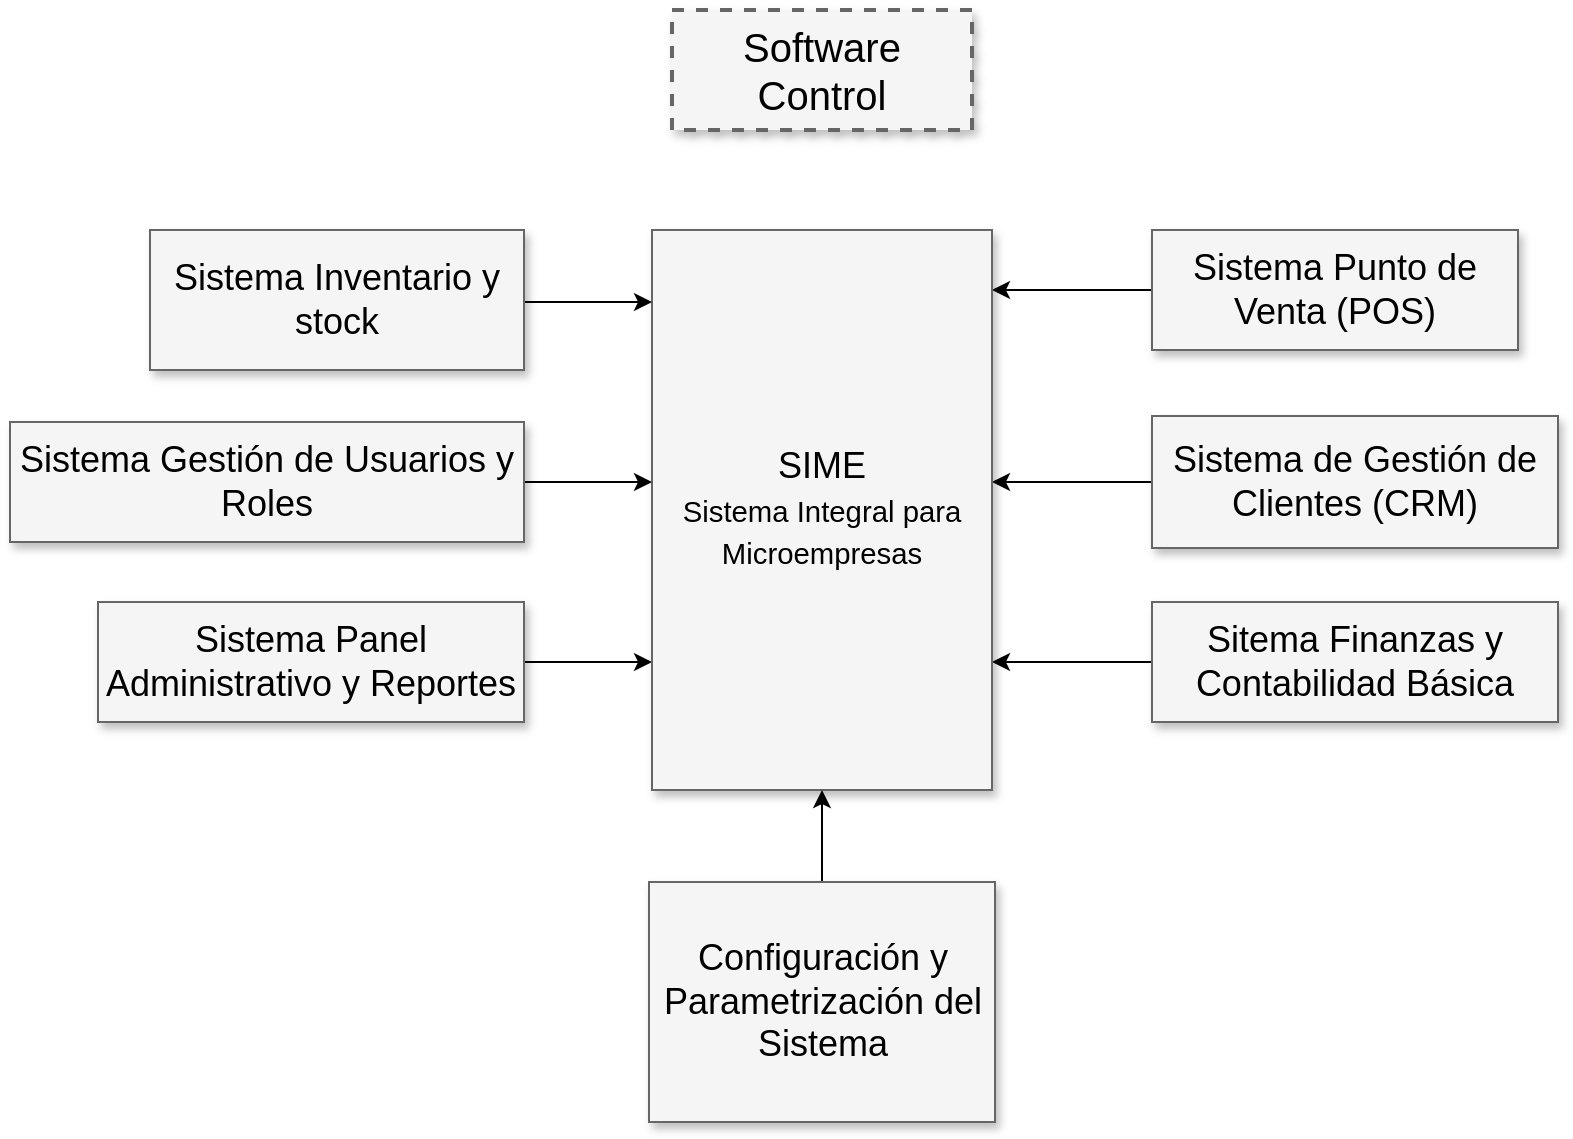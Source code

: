 <mxfile version="27.1.6" pages="3">
  <diagram name="Page-1" id="90a13364-a465-7bf4-72fc-28e22215d7a0">
    <mxGraphModel dx="1464" dy="644" grid="0" gridSize="10" guides="1" tooltips="1" connect="1" arrows="1" fold="1" page="1" pageScale="1.5" pageWidth="1169" pageHeight="826" background="none" math="0" shadow="0">
      <root>
        <mxCell id="0" style=";html=1;" />
        <mxCell id="1" style=";html=1;" parent="0" />
        <mxCell id="3a17f1ce550125da-13" style="edgeStyle=elbowEdgeStyle;rounded=0;html=1;startArrow=none;startFill=0;jettySize=auto;orthogonalLoop=1;fontSize=18;elbow=vertical;" parent="1" source="3a17f1ce550125da-4" target="3a17f1ce550125da-2" edge="1">
          <mxGeometry relative="1" as="geometry" />
        </mxCell>
        <mxCell id="3a17f1ce550125da-1" value="Software Control" style="whiteSpace=wrap;html=1;shadow=1;fontSize=20;fillColor=#f5f5f5;strokeColor=#666666;strokeWidth=2;dashed=1;" parent="1" vertex="1">
          <mxGeometry x="797" y="344" width="150" height="60" as="geometry" />
        </mxCell>
        <mxCell id="3a17f1ce550125da-14" style="edgeStyle=elbowEdgeStyle;rounded=0;html=1;startArrow=none;startFill=0;jettySize=auto;orthogonalLoop=1;fontSize=18;elbow=vertical;" parent="1" source="3a17f1ce550125da-5" target="3a17f1ce550125da-2" edge="1">
          <mxGeometry relative="1" as="geometry" />
        </mxCell>
        <mxCell id="3a17f1ce550125da-15" style="edgeStyle=elbowEdgeStyle;rounded=0;html=1;startArrow=none;startFill=0;jettySize=auto;orthogonalLoop=1;fontSize=18;elbow=vertical;" parent="1" source="3a17f1ce550125da-6" target="3a17f1ce550125da-2" edge="1">
          <mxGeometry relative="1" as="geometry" />
        </mxCell>
        <mxCell id="3a17f1ce550125da-16" style="edgeStyle=elbowEdgeStyle;rounded=0;html=1;startArrow=none;startFill=0;jettySize=auto;orthogonalLoop=1;fontSize=18;elbow=vertical;" parent="1" source="3a17f1ce550125da-7" target="3a17f1ce550125da-2" edge="1">
          <mxGeometry relative="1" as="geometry" />
        </mxCell>
        <mxCell id="3a17f1ce550125da-2" value="SIME&lt;div&gt;&lt;span style=&quot;font-size: 11pt; line-height: 115%; font-family: Calibri, sans-serif;&quot; lang=&quot;ES-MX&quot;&gt;Sistema Integral para&lt;br/&gt;Microempresas&lt;/span&gt;&lt;/div&gt;" style="whiteSpace=wrap;html=1;shadow=1;fontSize=18;fillColor=#f5f5f5;strokeColor=#666666;" parent="1" vertex="1">
          <mxGeometry x="787" y="454" width="170" height="280" as="geometry" />
        </mxCell>
        <mxCell id="3a17f1ce550125da-4" value="Sistema&amp;nbsp;&lt;span style=&quot;background-color: transparent; color: light-dark(rgb(0, 0, 0), rgb(255, 255, 255));&quot;&gt;Punto de Venta (POS)&lt;/span&gt;" style="whiteSpace=wrap;html=1;shadow=1;fontSize=18;fillColor=#f5f5f5;strokeColor=#666666;" parent="1" vertex="1">
          <mxGeometry x="1037" y="454" width="183" height="60" as="geometry" />
        </mxCell>
        <mxCell id="3a17f1ce550125da-5" value="Sistema de&amp;nbsp;&lt;span style=&quot;background-color: transparent; color: light-dark(rgb(0, 0, 0), rgb(255, 255, 255));&quot;&gt;Gestión de Clientes (CRM)&lt;/span&gt;" style="whiteSpace=wrap;html=1;shadow=1;fontSize=18;fillColor=#f5f5f5;strokeColor=#666666;" parent="1" vertex="1">
          <mxGeometry x="1037" y="547" width="203" height="66" as="geometry" />
        </mxCell>
        <mxCell id="3a17f1ce550125da-6" value="Sitema&amp;nbsp;Finanzas y Contabilidad Básica" style="whiteSpace=wrap;html=1;shadow=1;fontSize=18;fillColor=#f5f5f5;strokeColor=#666666;" parent="1" vertex="1">
          <mxGeometry x="1037" y="640" width="203" height="60" as="geometry" />
        </mxCell>
        <mxCell id="3a17f1ce550125da-7" value="Sistema&amp;nbsp;Panel Administrativo y Reportes" style="whiteSpace=wrap;html=1;shadow=1;fontSize=18;fillColor=#f5f5f5;strokeColor=#666666;" parent="1" vertex="1">
          <mxGeometry x="510" y="640" width="213" height="60" as="geometry" />
        </mxCell>
        <mxCell id="3a17f1ce550125da-20" style="edgeStyle=elbowEdgeStyle;rounded=0;html=1;startArrow=none;startFill=0;jettySize=auto;orthogonalLoop=1;fontSize=18;elbow=vertical;" parent="1" source="3a17f1ce550125da-8" target="3a17f1ce550125da-2" edge="1">
          <mxGeometry relative="1" as="geometry">
            <Array as="points">
              <mxPoint x="757" y="490" />
            </Array>
          </mxGeometry>
        </mxCell>
        <mxCell id="3a17f1ce550125da-8" value="Sistema Inventario y stock" style="whiteSpace=wrap;html=1;shadow=1;fontSize=18;fillColor=#f5f5f5;strokeColor=#666666;" parent="1" vertex="1">
          <mxGeometry x="536" y="454" width="187" height="70" as="geometry" />
        </mxCell>
        <mxCell id="3a17f1ce550125da-21" style="edgeStyle=elbowEdgeStyle;rounded=0;html=1;startArrow=none;startFill=0;jettySize=auto;orthogonalLoop=1;fontSize=18;elbow=vertical;" parent="1" source="3a17f1ce550125da-9" target="3a17f1ce550125da-2" edge="1">
          <mxGeometry relative="1" as="geometry" />
        </mxCell>
        <mxCell id="3a17f1ce550125da-9" value="Sistema&amp;nbsp;&lt;span style=&quot;background-color: transparent; color: light-dark(rgb(0, 0, 0), rgb(255, 255, 255));&quot;&gt;Gestión de Usuarios y Roles&lt;/span&gt;" style="whiteSpace=wrap;html=1;shadow=1;fontSize=18;fillColor=#f5f5f5;strokeColor=#666666;" parent="1" vertex="1">
          <mxGeometry x="466" y="550" width="257" height="60" as="geometry" />
        </mxCell>
        <mxCell id="cfBRoqMdeuwh2s0kzKoJ-2" value="" style="edgeStyle=orthogonalEdgeStyle;rounded=0;orthogonalLoop=1;jettySize=auto;html=1;" edge="1" parent="1" source="3a17f1ce550125da-10" target="3a17f1ce550125da-2">
          <mxGeometry relative="1" as="geometry" />
        </mxCell>
        <mxCell id="3a17f1ce550125da-10" value="Configuración y Parametrización del Sistema" style="whiteSpace=wrap;html=1;shadow=1;fontSize=18;fillColor=#f5f5f5;strokeColor=#666666;" parent="1" vertex="1">
          <mxGeometry x="785.5" y="780" width="173" height="120" as="geometry" />
        </mxCell>
      </root>
    </mxGraphModel>
  </diagram>
  <diagram id="w4QZpFrAw_0k903Gcw6k" name="Página-2">
    <mxGraphModel dx="1444" dy="624" grid="0" gridSize="10" guides="1" tooltips="1" connect="1" arrows="1" fold="1" page="1" pageScale="1" pageWidth="827" pageHeight="1169" math="0" shadow="0">
      <root>
        <mxCell id="0" />
        <mxCell id="1" parent="0" />
        <mxCell id="eNaXL-9cgPmAJfwcyRmv-46" value="" style="whiteSpace=wrap;html=1;aspect=fixed;fillColor=#D4E1F5;" vertex="1" parent="1">
          <mxGeometry x="163" y="10" width="522" height="522" as="geometry" />
        </mxCell>
        <mxCell id="eNaXL-9cgPmAJfwcyRmv-24" style="rounded=0;orthogonalLoop=1;jettySize=auto;html=1;entryX=0;entryY=0.5;entryDx=0;entryDy=0;" edge="1" parent="1" source="eNaXL-9cgPmAJfwcyRmv-2" target="eNaXL-9cgPmAJfwcyRmv-6">
          <mxGeometry relative="1" as="geometry" />
        </mxCell>
        <mxCell id="eNaXL-9cgPmAJfwcyRmv-32" style="rounded=0;orthogonalLoop=1;jettySize=auto;html=1;entryX=0;entryY=0.5;entryDx=0;entryDy=0;" edge="1" parent="1" source="eNaXL-9cgPmAJfwcyRmv-2" target="eNaXL-9cgPmAJfwcyRmv-14">
          <mxGeometry relative="1" as="geometry" />
        </mxCell>
        <mxCell id="eNaXL-9cgPmAJfwcyRmv-50" style="rounded=0;orthogonalLoop=1;jettySize=auto;html=1;entryX=0;entryY=0.5;entryDx=0;entryDy=0;" edge="1" parent="1" source="eNaXL-9cgPmAJfwcyRmv-2" target="eNaXL-9cgPmAJfwcyRmv-49">
          <mxGeometry relative="1" as="geometry" />
        </mxCell>
        <mxCell id="_2egeMZEokoIrrMkFvUU-3" style="rounded=0;orthogonalLoop=1;jettySize=auto;html=1;entryX=0;entryY=0.5;entryDx=0;entryDy=0;" edge="1" parent="1" source="eNaXL-9cgPmAJfwcyRmv-2" target="_2egeMZEokoIrrMkFvUU-1">
          <mxGeometry relative="1" as="geometry" />
        </mxCell>
        <mxCell id="eNaXL-9cgPmAJfwcyRmv-2" value="Administrador" style="shape=umlActor;verticalLabelPosition=bottom;verticalAlign=top;html=1;outlineConnect=0;" vertex="1" parent="1">
          <mxGeometry x="58" y="85" width="30" height="60" as="geometry" />
        </mxCell>
        <mxCell id="eNaXL-9cgPmAJfwcyRmv-30" style="rounded=0;orthogonalLoop=1;jettySize=auto;html=1;" edge="1" parent="1" source="eNaXL-9cgPmAJfwcyRmv-3">
          <mxGeometry relative="1" as="geometry">
            <mxPoint x="298.0" y="65" as="targetPoint" />
          </mxGeometry>
        </mxCell>
        <mxCell id="eNaXL-9cgPmAJfwcyRmv-40" style="rounded=0;orthogonalLoop=1;jettySize=auto;html=1;entryX=0;entryY=0.5;entryDx=0;entryDy=0;" edge="1" parent="1" source="eNaXL-9cgPmAJfwcyRmv-3" target="eNaXL-9cgPmAJfwcyRmv-21">
          <mxGeometry relative="1" as="geometry" />
        </mxCell>
        <mxCell id="eNaXL-9cgPmAJfwcyRmv-42" style="rounded=0;orthogonalLoop=1;jettySize=auto;html=1;entryX=0;entryY=0.5;entryDx=0;entryDy=0;" edge="1" parent="1" source="eNaXL-9cgPmAJfwcyRmv-3" target="eNaXL-9cgPmAJfwcyRmv-20">
          <mxGeometry relative="1" as="geometry" />
        </mxCell>
        <mxCell id="tcPPATNTlsftu_3hCiL_-1" style="rounded=0;orthogonalLoop=1;jettySize=auto;html=1;entryX=0;entryY=0.5;entryDx=0;entryDy=0;" edge="1" parent="1" source="eNaXL-9cgPmAJfwcyRmv-3" target="eNaXL-9cgPmAJfwcyRmv-14">
          <mxGeometry relative="1" as="geometry" />
        </mxCell>
        <mxCell id="eNaXL-9cgPmAJfwcyRmv-3" value="Operador Almacén" style="shape=umlActor;verticalLabelPosition=bottom;verticalAlign=top;html=1;outlineConnect=0;" vertex="1" parent="1">
          <mxGeometry x="58" y="425" width="30" height="60" as="geometry" />
        </mxCell>
        <mxCell id="eNaXL-9cgPmAJfwcyRmv-37" style="rounded=0;orthogonalLoop=1;jettySize=auto;html=1;entryX=1;entryY=0.5;entryDx=0;entryDy=0;" edge="1" parent="1" source="eNaXL-9cgPmAJfwcyRmv-4" target="eNaXL-9cgPmAJfwcyRmv-19">
          <mxGeometry relative="1" as="geometry" />
        </mxCell>
        <mxCell id="eNaXL-9cgPmAJfwcyRmv-38" style="rounded=0;orthogonalLoop=1;jettySize=auto;html=1;entryX=1;entryY=0.5;entryDx=0;entryDy=0;" edge="1" parent="1" source="eNaXL-9cgPmAJfwcyRmv-4" target="eNaXL-9cgPmAJfwcyRmv-18">
          <mxGeometry relative="1" as="geometry" />
        </mxCell>
        <mxCell id="eNaXL-9cgPmAJfwcyRmv-4" value="Cliente" style="shape=umlActor;verticalLabelPosition=bottom;verticalAlign=top;html=1;outlineConnect=0;" vertex="1" parent="1">
          <mxGeometry x="768" y="165" width="30" height="60" as="geometry" />
        </mxCell>
        <mxCell id="eNaXL-9cgPmAJfwcyRmv-31" style="rounded=0;orthogonalLoop=1;jettySize=auto;html=1;" edge="1" parent="1" source="eNaXL-9cgPmAJfwcyRmv-5" target="eNaXL-9cgPmAJfwcyRmv-15">
          <mxGeometry relative="1" as="geometry" />
        </mxCell>
        <mxCell id="eNaXL-9cgPmAJfwcyRmv-34" style="rounded=0;orthogonalLoop=1;jettySize=auto;html=1;entryX=0;entryY=0.5;entryDx=0;entryDy=0;" edge="1" parent="1" source="eNaXL-9cgPmAJfwcyRmv-5" target="eNaXL-9cgPmAJfwcyRmv-16">
          <mxGeometry relative="1" as="geometry" />
        </mxCell>
        <mxCell id="eNaXL-9cgPmAJfwcyRmv-35" style="rounded=0;orthogonalLoop=1;jettySize=auto;html=1;entryX=0;entryY=0.5;entryDx=0;entryDy=0;" edge="1" parent="1" source="eNaXL-9cgPmAJfwcyRmv-5" target="eNaXL-9cgPmAJfwcyRmv-20">
          <mxGeometry relative="1" as="geometry" />
        </mxCell>
        <mxCell id="eNaXL-9cgPmAJfwcyRmv-5" value="Operador POS" style="shape=umlActor;verticalLabelPosition=bottom;verticalAlign=top;html=1;outlineConnect=0;" vertex="1" parent="1">
          <mxGeometry x="58" y="250.5" width="30" height="60" as="geometry" />
        </mxCell>
        <mxCell id="eNaXL-9cgPmAJfwcyRmv-6" value="Login/Logout" style="ellipse;whiteSpace=wrap;html=1;" vertex="1" parent="1">
          <mxGeometry x="298" y="35" width="80" height="50" as="geometry" />
        </mxCell>
        <mxCell id="eNaXL-9cgPmAJfwcyRmv-13" value="CRUD/&lt;div&gt;usuarios&lt;/div&gt;" style="ellipse;whiteSpace=wrap;html=1;" vertex="1" parent="1">
          <mxGeometry x="298" y="115" width="80" height="50" as="geometry" />
        </mxCell>
        <mxCell id="eNaXL-9cgPmAJfwcyRmv-39" style="rounded=0;orthogonalLoop=1;jettySize=auto;html=1;entryX=0;entryY=0.5;entryDx=0;entryDy=0;exitX=0.5;exitY=0.5;exitDx=0;exitDy=0;exitPerimeter=0;" edge="1" parent="1" source="eNaXL-9cgPmAJfwcyRmv-2" target="eNaXL-9cgPmAJfwcyRmv-17">
          <mxGeometry relative="1" as="geometry" />
        </mxCell>
        <mxCell id="eNaXL-9cgPmAJfwcyRmv-14" value="CRUD/&lt;div&gt;Productos&lt;/div&gt;" style="ellipse;whiteSpace=wrap;html=1;" vertex="1" parent="1">
          <mxGeometry x="293" y="183" width="80" height="50" as="geometry" />
        </mxCell>
        <mxCell id="eNaXL-9cgPmAJfwcyRmv-51" style="rounded=0;orthogonalLoop=1;jettySize=auto;html=1;" edge="1" parent="1" source="eNaXL-9cgPmAJfwcyRmv-15" target="eNaXL-9cgPmAJfwcyRmv-49">
          <mxGeometry relative="1" as="geometry" />
        </mxCell>
        <mxCell id="eNaXL-9cgPmAJfwcyRmv-15" value="Read/&lt;div&gt;Productos&lt;/div&gt;" style="ellipse;whiteSpace=wrap;html=1;" vertex="1" parent="1">
          <mxGeometry x="298" y="250.5" width="80" height="50" as="geometry" />
        </mxCell>
        <mxCell id="eNaXL-9cgPmAJfwcyRmv-16" value="Vender/&lt;div&gt;Productos&lt;/div&gt;" style="ellipse;whiteSpace=wrap;html=1;" vertex="1" parent="1">
          <mxGeometry x="298" y="325" width="80" height="50" as="geometry" />
        </mxCell>
        <mxCell id="eNaXL-9cgPmAJfwcyRmv-17" value="Solicitar/&lt;div&gt;Pedidos&lt;/div&gt;" style="ellipse;whiteSpace=wrap;html=1;" vertex="1" parent="1">
          <mxGeometry x="523" y="47" width="80" height="50" as="geometry" />
        </mxCell>
        <mxCell id="eNaXL-9cgPmAJfwcyRmv-43" style="rounded=0;orthogonalLoop=1;jettySize=auto;html=1;entryX=1;entryY=0.5;entryDx=0;entryDy=0;" edge="1" parent="1" source="eNaXL-9cgPmAJfwcyRmv-18" target="eNaXL-9cgPmAJfwcyRmv-16">
          <mxGeometry relative="1" as="geometry" />
        </mxCell>
        <mxCell id="eNaXL-9cgPmAJfwcyRmv-18" value="Realizar pago" style="ellipse;whiteSpace=wrap;html=1;" vertex="1" parent="1">
          <mxGeometry x="523" y="325" width="80" height="50" as="geometry" />
        </mxCell>
        <mxCell id="eNaXL-9cgPmAJfwcyRmv-36" style="rounded=0;orthogonalLoop=1;jettySize=auto;html=1;entryX=1;entryY=0.5;entryDx=0;entryDy=0;" edge="1" parent="1" source="eNaXL-9cgPmAJfwcyRmv-19" target="eNaXL-9cgPmAJfwcyRmv-20">
          <mxGeometry relative="1" as="geometry" />
        </mxCell>
        <mxCell id="eNaXL-9cgPmAJfwcyRmv-19" value="Solicitar compra" style="ellipse;whiteSpace=wrap;html=1;" vertex="1" parent="1">
          <mxGeometry x="523" y="468" width="80" height="50" as="geometry" />
        </mxCell>
        <mxCell id="eNaXL-9cgPmAJfwcyRmv-20" value="&lt;font style=&quot;font-size: 10px;&quot;&gt;Menu(Clientes)&lt;/font&gt;" style="ellipse;whiteSpace=wrap;html=1;" vertex="1" parent="1">
          <mxGeometry x="298" y="476" width="80" height="50" as="geometry" />
        </mxCell>
        <mxCell id="_2egeMZEokoIrrMkFvUU-4" style="rounded=0;orthogonalLoop=1;jettySize=auto;html=1;entryX=0;entryY=0.5;entryDx=0;entryDy=0;" edge="1" parent="1" source="eNaXL-9cgPmAJfwcyRmv-21" target="eNaXL-9cgPmAJfwcyRmv-49">
          <mxGeometry relative="1" as="geometry" />
        </mxCell>
        <mxCell id="eNaXL-9cgPmAJfwcyRmv-21" value="Preparar/ pedidos" style="ellipse;whiteSpace=wrap;html=1;" vertex="1" parent="1">
          <mxGeometry x="298" y="405" width="80" height="50" as="geometry" />
        </mxCell>
        <mxCell id="eNaXL-9cgPmAJfwcyRmv-25" style="rounded=0;orthogonalLoop=1;jettySize=auto;html=1;entryX=0.003;entryY=0.681;entryDx=0;entryDy=0;entryPerimeter=0;" edge="1" parent="1" source="eNaXL-9cgPmAJfwcyRmv-2" target="eNaXL-9cgPmAJfwcyRmv-13">
          <mxGeometry relative="1" as="geometry" />
        </mxCell>
        <mxCell id="eNaXL-9cgPmAJfwcyRmv-33" style="rounded=0;orthogonalLoop=1;jettySize=auto;html=1;entryX=0.052;entryY=0.669;entryDx=0;entryDy=0;entryPerimeter=0;" edge="1" parent="1" source="eNaXL-9cgPmAJfwcyRmv-3" target="eNaXL-9cgPmAJfwcyRmv-15">
          <mxGeometry relative="1" as="geometry" />
        </mxCell>
        <mxCell id="eNaXL-9cgPmAJfwcyRmv-48" value="&lt;b&gt;&lt;font style=&quot;font-size: 14px;&quot;&gt;SIME&lt;/font&gt;&lt;/b&gt;" style="text;html=1;align=center;verticalAlign=middle;whiteSpace=wrap;rounded=0;" vertex="1" parent="1">
          <mxGeometry x="398" y="10" width="60" height="30" as="geometry" />
        </mxCell>
        <mxCell id="eNaXL-9cgPmAJfwcyRmv-49" value="Dashboard" style="ellipse;whiteSpace=wrap;html=1;" vertex="1" parent="1">
          <mxGeometry x="523" y="194" width="80" height="50" as="geometry" />
        </mxCell>
        <mxCell id="_2egeMZEokoIrrMkFvUU-1" value="Finanzas" style="ellipse;whiteSpace=wrap;html=1;" vertex="1" parent="1">
          <mxGeometry x="523" y="118" width="80" height="50" as="geometry" />
        </mxCell>
      </root>
    </mxGraphModel>
  </diagram>
  <diagram id="JLT5EOWbu2_unH0VoCmM" name="Página-3">
    <mxGraphModel dx="1685" dy="728" grid="0" gridSize="10" guides="1" tooltips="1" connect="1" arrows="1" fold="1" page="1" pageScale="1" pageWidth="827" pageHeight="1169" math="0" shadow="0">
      <root>
        <mxCell id="0" />
        <mxCell id="1" parent="0" />
        <mxCell id="mnQk-e2eJ09kS2U4eIUH-1" value="" style="group" vertex="1" connectable="0" parent="1">
          <mxGeometry x="27" y="152" width="790.002" height="534" as="geometry" />
        </mxCell>
        <mxCell id="mnQk-e2eJ09kS2U4eIUH-2" value="Operador Almacén" style="swimlane;whiteSpace=wrap" vertex="1" parent="mnQk-e2eJ09kS2U4eIUH-1">
          <mxGeometry width="262.333" height="534" as="geometry" />
        </mxCell>
        <mxCell id="mnQk-e2eJ09kS2U4eIUH-3" value="" style="ellipse;shape=startState;fillColor=#000000;strokeColor=#ff0000;" vertex="1" parent="mnQk-e2eJ09kS2U4eIUH-2">
          <mxGeometry x="93.69" y="37.474" width="28.107" height="28.105" as="geometry" />
        </mxCell>
        <mxCell id="mnQk-e2eJ09kS2U4eIUH-4" value="" style="edgeStyle=elbowEdgeStyle;elbow=horizontal;verticalAlign=bottom;endArrow=open;endSize=8;strokeColor=#FF0000;endFill=1;rounded=0" edge="1" parent="mnQk-e2eJ09kS2U4eIUH-2" source="mnQk-e2eJ09kS2U4eIUH-3" target="mnQk-e2eJ09kS2U4eIUH-5">
          <mxGeometry x="93.69" y="37.474" as="geometry">
            <mxPoint x="107.744" y="103.053" as="targetPoint" />
          </mxGeometry>
        </mxCell>
        <mxCell id="mnQk-e2eJ09kS2U4eIUH-5" value="GUI- Productos" style="" vertex="1" parent="mnQk-e2eJ09kS2U4eIUH-2">
          <mxGeometry x="56.214" y="103.053" width="103.06" height="46.842" as="geometry" />
        </mxCell>
        <mxCell id="mnQk-e2eJ09kS2U4eIUH-6" value="Visualiza productos" style="" vertex="1" parent="mnQk-e2eJ09kS2U4eIUH-2">
          <mxGeometry x="56.214" y="206.105" width="103.06" height="46.842" as="geometry" />
        </mxCell>
        <mxCell id="mnQk-e2eJ09kS2U4eIUH-7" value="" style="endArrow=open;strokeColor=#FF0000;endFill=1;rounded=0" edge="1" parent="mnQk-e2eJ09kS2U4eIUH-2" source="mnQk-e2eJ09kS2U4eIUH-5" target="mnQk-e2eJ09kS2U4eIUH-6">
          <mxGeometry relative="1" as="geometry" />
        </mxCell>
        <mxCell id="mnQk-e2eJ09kS2U4eIUH-8" value="Formularios  CRUD" style="" vertex="1" parent="mnQk-e2eJ09kS2U4eIUH-2">
          <mxGeometry x="56.214" y="304.474" width="103.06" height="46.842" as="geometry" />
        </mxCell>
        <mxCell id="mnQk-e2eJ09kS2U4eIUH-9" value="" style="endArrow=open;strokeColor=#FF0000;endFill=1;rounded=0" edge="1" parent="mnQk-e2eJ09kS2U4eIUH-2" source="mnQk-e2eJ09kS2U4eIUH-6" target="mnQk-e2eJ09kS2U4eIUH-8">
          <mxGeometry relative="1" as="geometry" />
        </mxCell>
        <mxCell id="mnQk-e2eJ09kS2U4eIUH-10" value="" style="edgeStyle=elbowEdgeStyle;elbow=horizontal;strokeColor=#FF0000;endArrow=open;endFill=1;rounded=0" edge="1" parent="mnQk-e2eJ09kS2U4eIUH-2" source="mnQk-e2eJ09kS2U4eIUH-8" target="mnQk-e2eJ09kS2U4eIUH-5">
          <mxGeometry width="100" height="100" relative="1" as="geometry">
            <mxPoint x="149.905" y="271.684" as="sourcePoint" />
            <mxPoint x="243.595" y="178" as="targetPoint" />
            <Array as="points">
              <mxPoint x="28.107" y="234.211" />
            </Array>
          </mxGeometry>
        </mxCell>
        <mxCell id="rLn4Sj_fgA7SqJmoeYEY-1" value="Autenticación&#xa;rol" style="shape=note;whiteSpace=wrap;size=17" vertex="1" parent="mnQk-e2eJ09kS2U4eIUH-2">
          <mxGeometry x="163.958" y="55.274" width="94.627" height="47.779" as="geometry" />
        </mxCell>
        <mxCell id="rLn4Sj_fgA7SqJmoeYEY-2" value="" style="endArrow=none;strokeColor=#FF0000;endFill=0;rounded=0;dashed=1;exitX=0.5;exitY=1;exitDx=0;exitDy=0;exitPerimeter=0;entryX=1;entryY=0.5;entryDx=0;entryDy=0;" edge="1" parent="mnQk-e2eJ09kS2U4eIUH-2" source="rLn4Sj_fgA7SqJmoeYEY-1" target="mnQk-e2eJ09kS2U4eIUH-5">
          <mxGeometry relative="1" as="geometry">
            <mxPoint x="178.949" y="116.168" as="sourcePoint" />
            <mxPoint x="231.415" y="223.905" as="targetPoint" />
          </mxGeometry>
        </mxCell>
        <mxCell id="mnQk-e2eJ09kS2U4eIUH-11" value="Inventario" style="swimlane;whiteSpace=wrap" vertex="1" parent="mnQk-e2eJ09kS2U4eIUH-1">
          <mxGeometry x="262.333" width="262.333" height="534" as="geometry" />
        </mxCell>
        <mxCell id="mnQk-e2eJ09kS2U4eIUH-12" value="" style="ellipse;shape=startState;fillColor=#000000;strokeColor=#ff0000;" vertex="1" parent="mnQk-e2eJ09kS2U4eIUH-11">
          <mxGeometry x="56.214" y="37.474" width="28.107" height="28.105" as="geometry" />
        </mxCell>
        <mxCell id="mnQk-e2eJ09kS2U4eIUH-13" value="" style="edgeStyle=elbowEdgeStyle;elbow=horizontal;verticalAlign=bottom;endArrow=open;endSize=8;strokeColor=#FF0000;endFill=1;rounded=0" edge="1" parent="mnQk-e2eJ09kS2U4eIUH-11" source="mnQk-e2eJ09kS2U4eIUH-12" target="mnQk-e2eJ09kS2U4eIUH-14">
          <mxGeometry x="37.476" y="18.737" as="geometry">
            <mxPoint x="51.53" y="84.316" as="targetPoint" />
          </mxGeometry>
        </mxCell>
        <mxCell id="mnQk-e2eJ09kS2U4eIUH-14" value="GUI-actualizado" style="" vertex="1" parent="mnQk-e2eJ09kS2U4eIUH-11">
          <mxGeometry x="18.738" y="103.053" width="103.06" height="46.842" as="geometry" />
        </mxCell>
        <mxCell id="mnQk-e2eJ09kS2U4eIUH-15" value="Verifica informacion&#xa;Modifica Productos" style="" vertex="1" parent="mnQk-e2eJ09kS2U4eIUH-11">
          <mxGeometry x="13" y="202" width="108.8" height="50.95" as="geometry" />
        </mxCell>
        <mxCell id="mnQk-e2eJ09kS2U4eIUH-16" value="" style="endArrow=open;strokeColor=#FF0000;endFill=1;rounded=0" edge="1" parent="mnQk-e2eJ09kS2U4eIUH-11" source="mnQk-e2eJ09kS2U4eIUH-14" target="mnQk-e2eJ09kS2U4eIUH-15">
          <mxGeometry relative="1" as="geometry" />
        </mxCell>
        <mxCell id="mnQk-e2eJ09kS2U4eIUH-17" value="comandos REST" style="" vertex="1" parent="mnQk-e2eJ09kS2U4eIUH-11">
          <mxGeometry x="18.738" y="304.474" width="103.06" height="46.842" as="geometry" />
        </mxCell>
        <mxCell id="mnQk-e2eJ09kS2U4eIUH-18" value="" style="endArrow=open;strokeColor=#FF0000;endFill=1;rounded=0" edge="1" parent="mnQk-e2eJ09kS2U4eIUH-11" source="mnQk-e2eJ09kS2U4eIUH-15" target="mnQk-e2eJ09kS2U4eIUH-17">
          <mxGeometry relative="1" as="geometry" />
        </mxCell>
        <mxCell id="mnQk-e2eJ09kS2U4eIUH-19" value="consulta ok" style="rhombus;fillColor=#ffffc0;strokeColor=#ff0000;" vertex="1" parent="mnQk-e2eJ09kS2U4eIUH-11">
          <mxGeometry x="140.536" y="210.789" width="74.952" height="37.474" as="geometry" />
        </mxCell>
        <mxCell id="mnQk-e2eJ09kS2U4eIUH-20" value="yes" style="edgeStyle=elbowEdgeStyle;elbow=horizontal;align=left;verticalAlign=bottom;endArrow=open;endSize=8;strokeColor=#FF0000;exitX=0.5;exitY=0;endFill=1;rounded=0;entryX=0.75;entryY=0.5;entryPerimeter=0" edge="1" parent="mnQk-e2eJ09kS2U4eIUH-11" source="mnQk-e2eJ09kS2U4eIUH-19" target="mnQk-e2eJ09kS2U4eIUH-23">
          <mxGeometry x="-1" relative="1" as="geometry">
            <mxPoint x="149.905" y="140.526" as="targetPoint" />
            <Array as="points">
              <mxPoint x="178.012" y="168.632" />
            </Array>
          </mxGeometry>
        </mxCell>
        <mxCell id="mnQk-e2eJ09kS2U4eIUH-21" value="no" style="edgeStyle=elbowEdgeStyle;elbow=horizontal;align=left;verticalAlign=top;endArrow=open;endSize=8;strokeColor=#FF0000;endFill=1;rounded=0" edge="1" parent="mnQk-e2eJ09kS2U4eIUH-11" source="mnQk-e2eJ09kS2U4eIUH-19" target="mnQk-e2eJ09kS2U4eIUH-25">
          <mxGeometry x="-1" relative="1" as="geometry">
            <mxPoint x="178.012" y="285.737" as="targetPoint" />
          </mxGeometry>
        </mxCell>
        <mxCell id="mnQk-e2eJ09kS2U4eIUH-22" value="" style="endArrow=open;strokeColor=#FF0000;endFill=1;rounded=0" edge="1" parent="mnQk-e2eJ09kS2U4eIUH-11" source="mnQk-e2eJ09kS2U4eIUH-15" target="mnQk-e2eJ09kS2U4eIUH-19">
          <mxGeometry relative="1" as="geometry" />
        </mxCell>
        <mxCell id="mnQk-e2eJ09kS2U4eIUH-23" value="" style="shape=line;strokeWidth=6;strokeColor=#ff0000;rotation=90" vertex="1" parent="mnQk-e2eJ09kS2U4eIUH-11">
          <mxGeometry x="121.798" y="119.447" width="46.845" height="14.053" as="geometry" />
        </mxCell>
        <mxCell id="mnQk-e2eJ09kS2U4eIUH-24" value="" style="edgeStyle=elbowEdgeStyle;elbow=horizontal;verticalAlign=bottom;endArrow=open;endSize=8;strokeColor=#FF0000;endFill=1;rounded=0" edge="1" parent="mnQk-e2eJ09kS2U4eIUH-11" source="mnQk-e2eJ09kS2U4eIUH-23" target="mnQk-e2eJ09kS2U4eIUH-14">
          <mxGeometry x="121.798" y="84.316" as="geometry">
            <mxPoint x="215.488" y="131.158" as="targetPoint" />
          </mxGeometry>
        </mxCell>
        <mxCell id="mnQk-e2eJ09kS2U4eIUH-25" value="dispatch&#xa;command&#xa;worker thread" style="" vertex="1" parent="mnQk-e2eJ09kS2U4eIUH-11">
          <mxGeometry x="131.167" y="304.474" width="103.06" height="46.842" as="geometry" />
        </mxCell>
        <mxCell id="mnQk-e2eJ09kS2U4eIUH-26" value="Midleware security" style="shape=note;whiteSpace=wrap;size=17" vertex="1" parent="mnQk-e2eJ09kS2U4eIUH-11">
          <mxGeometry x="98.375" y="459.053" width="93.69" height="46.842" as="geometry" />
        </mxCell>
        <mxCell id="mnQk-e2eJ09kS2U4eIUH-27" value="" style="endArrow=none;strokeColor=#FF0000;endFill=0;rounded=0;dashed=1" edge="1" parent="mnQk-e2eJ09kS2U4eIUH-11" source="mnQk-e2eJ09kS2U4eIUH-17" target="mnQk-e2eJ09kS2U4eIUH-26">
          <mxGeometry relative="1" as="geometry" />
        </mxCell>
        <mxCell id="mnQk-e2eJ09kS2U4eIUH-28" value="" style="whiteSpace=wrap;strokeColor=#FF0000;fillColor=#FF0000" vertex="1" parent="mnQk-e2eJ09kS2U4eIUH-11">
          <mxGeometry x="229.542" y="370.053" width="4.685" height="42.158" as="geometry" />
        </mxCell>
        <mxCell id="mnQk-e2eJ09kS2U4eIUH-29" value="" style="edgeStyle=elbowEdgeStyle;elbow=horizontal;entryX=0;entryY=0.5;strokeColor=#FF0000;endArrow=open;endFill=1;rounded=0" edge="1" parent="mnQk-e2eJ09kS2U4eIUH-11" source="mnQk-e2eJ09kS2U4eIUH-25" target="mnQk-e2eJ09kS2U4eIUH-28">
          <mxGeometry width="100" height="100" relative="1" as="geometry">
            <mxPoint x="56.214" y="449.684" as="sourcePoint" />
            <mxPoint x="149.905" y="356" as="targetPoint" />
            <Array as="points">
              <mxPoint x="182.696" y="374.737" />
            </Array>
          </mxGeometry>
        </mxCell>
        <mxCell id="mnQk-e2eJ09kS2U4eIUH-30" value="Sistema Automático (SIME)" style="swimlane;whiteSpace=wrap" vertex="1" parent="mnQk-e2eJ09kS2U4eIUH-1">
          <mxGeometry x="524.667" width="265.335" height="534" as="geometry" />
        </mxCell>
        <mxCell id="mnQk-e2eJ09kS2U4eIUH-31" value="Mensaje de error&#xa;log/alert" style="" vertex="1" parent="mnQk-e2eJ09kS2U4eIUH-30">
          <mxGeometry x="84.321" y="379.421" width="103.06" height="46.842" as="geometry" />
        </mxCell>
        <mxCell id="mnQk-e2eJ09kS2U4eIUH-32" value="" style="edgeStyle=elbowEdgeStyle;elbow=horizontal;strokeColor=#FF0000;endArrow=open;endFill=1;rounded=0;entryX=0.25;entryY=0.5;entryPerimeter=0" edge="1" parent="mnQk-e2eJ09kS2U4eIUH-30" target="mnQk-e2eJ09kS2U4eIUH-23">
          <mxGeometry width="100" height="100" relative="1" as="geometry">
            <mxPoint x="-28.107" y="384.105" as="sourcePoint" />
            <mxPoint x="-112.429" y="112.421" as="targetPoint" />
            <Array as="points">
              <mxPoint x="-9.369" y="126.474" />
            </Array>
          </mxGeometry>
        </mxCell>
        <mxCell id="mnQk-e2eJ09kS2U4eIUH-33" value="" style="edgeStyle=none;strokeColor=#FF0000;endArrow=open;endFill=1;rounded=0" edge="1" parent="mnQk-e2eJ09kS2U4eIUH-30" target="mnQk-e2eJ09kS2U4eIUH-31">
          <mxGeometry width="100" height="100" relative="1" as="geometry">
            <mxPoint x="-28.107" y="402.374" as="sourcePoint" />
            <mxPoint x="84.321" y="402.374" as="targetPoint" />
          </mxGeometry>
        </mxCell>
        <mxCell id="mnQk-e2eJ09kS2U4eIUH-34" value="" style="ellipse;shape=endState;fillColor=#000000;strokeColor=#ff0000" vertex="1" parent="mnQk-e2eJ09kS2U4eIUH-30">
          <mxGeometry x="121.798" y="468.421" width="28.107" height="28.105" as="geometry" />
        </mxCell>
        <mxCell id="mnQk-e2eJ09kS2U4eIUH-35" value="" style="endArrow=open;strokeColor=#FF0000;endFill=1;rounded=0" edge="1" parent="mnQk-e2eJ09kS2U4eIUH-30" source="mnQk-e2eJ09kS2U4eIUH-31" target="mnQk-e2eJ09kS2U4eIUH-34">
          <mxGeometry relative="1" as="geometry" />
        </mxCell>
        <mxCell id="mnQk-e2eJ09kS2U4eIUH-36" value="" style="endArrow=open;strokeColor=#FF0000;endFill=1;rounded=0" edge="1" parent="mnQk-e2eJ09kS2U4eIUH-1" source="mnQk-e2eJ09kS2U4eIUH-8" target="mnQk-e2eJ09kS2U4eIUH-17">
          <mxGeometry relative="1" as="geometry" />
        </mxCell>
        <mxCell id="rLn4Sj_fgA7SqJmoeYEY-43" value="" style="group" vertex="1" connectable="0" parent="1">
          <mxGeometry x="856" y="153" width="716" height="534" as="geometry" />
        </mxCell>
        <mxCell id="rLn4Sj_fgA7SqJmoeYEY-44" value="Operador POS" style="swimlane;whiteSpace=wrap" vertex="1" parent="rLn4Sj_fgA7SqJmoeYEY-43">
          <mxGeometry width="233.04" height="534" as="geometry" />
        </mxCell>
        <mxCell id="rLn4Sj_fgA7SqJmoeYEY-45" value="" style="ellipse;shape=startState;fillColor=#000000;strokeColor=#ff0000;" vertex="1" parent="rLn4Sj_fgA7SqJmoeYEY-44">
          <mxGeometry x="83.229" y="37.474" width="24.969" height="28.105" as="geometry" />
        </mxCell>
        <mxCell id="rLn4Sj_fgA7SqJmoeYEY-46" value="" style="edgeStyle=elbowEdgeStyle;elbow=horizontal;verticalAlign=bottom;endArrow=open;endSize=8;strokeColor=#FF0000;endFill=1;rounded=0" edge="1" parent="rLn4Sj_fgA7SqJmoeYEY-44" source="rLn4Sj_fgA7SqJmoeYEY-45" target="rLn4Sj_fgA7SqJmoeYEY-47">
          <mxGeometry x="83.229" y="37.474" as="geometry">
            <mxPoint x="95.713" y="103.053" as="targetPoint" />
          </mxGeometry>
        </mxCell>
        <mxCell id="rLn4Sj_fgA7SqJmoeYEY-47" value="GUI- Productos" style="" vertex="1" parent="rLn4Sj_fgA7SqJmoeYEY-44">
          <mxGeometry x="49.937" y="103.053" width="91.552" height="46.842" as="geometry" />
        </mxCell>
        <mxCell id="rLn4Sj_fgA7SqJmoeYEY-48" value="Visualiza productos" style="" vertex="1" parent="rLn4Sj_fgA7SqJmoeYEY-44">
          <mxGeometry x="49.937" y="206.105" width="91.552" height="46.842" as="geometry" />
        </mxCell>
        <mxCell id="rLn4Sj_fgA7SqJmoeYEY-49" value="" style="endArrow=open;strokeColor=#FF0000;endFill=1;rounded=0" edge="1" parent="rLn4Sj_fgA7SqJmoeYEY-44" source="rLn4Sj_fgA7SqJmoeYEY-47" target="rLn4Sj_fgA7SqJmoeYEY-48">
          <mxGeometry relative="1" as="geometry" />
        </mxCell>
        <mxCell id="rLn4Sj_fgA7SqJmoeYEY-50" value="Formularios &#xa;búsqueda" style="" vertex="1" parent="rLn4Sj_fgA7SqJmoeYEY-44">
          <mxGeometry x="49.937" y="304.474" width="91.552" height="46.842" as="geometry" />
        </mxCell>
        <mxCell id="rLn4Sj_fgA7SqJmoeYEY-51" value="" style="endArrow=open;strokeColor=#FF0000;endFill=1;rounded=0" edge="1" parent="rLn4Sj_fgA7SqJmoeYEY-44" source="rLn4Sj_fgA7SqJmoeYEY-48" target="rLn4Sj_fgA7SqJmoeYEY-50">
          <mxGeometry relative="1" as="geometry" />
        </mxCell>
        <mxCell id="rLn4Sj_fgA7SqJmoeYEY-52" value="" style="edgeStyle=elbowEdgeStyle;elbow=horizontal;strokeColor=#FF0000;endArrow=open;endFill=1;rounded=0" edge="1" parent="rLn4Sj_fgA7SqJmoeYEY-44" source="rLn4Sj_fgA7SqJmoeYEY-50" target="rLn4Sj_fgA7SqJmoeYEY-47">
          <mxGeometry width="100" height="100" relative="1" as="geometry">
            <mxPoint x="133.166" y="271.684" as="sourcePoint" />
            <mxPoint x="216.395" y="178" as="targetPoint" />
            <Array as="points">
              <mxPoint x="24.969" y="234.211" />
            </Array>
          </mxGeometry>
        </mxCell>
        <mxCell id="rLn4Sj_fgA7SqJmoeYEY-53" value="Autenticación&#xa;rol" style="shape=note;whiteSpace=wrap;size=17" vertex="1" parent="rLn4Sj_fgA7SqJmoeYEY-44">
          <mxGeometry x="145.65" y="55.274" width="84.061" height="47.779" as="geometry" />
        </mxCell>
        <mxCell id="rLn4Sj_fgA7SqJmoeYEY-54" value="" style="endArrow=none;strokeColor=#FF0000;endFill=0;rounded=0;dashed=1;exitX=0.5;exitY=1;exitDx=0;exitDy=0;exitPerimeter=0;entryX=1;entryY=0.5;entryDx=0;entryDy=0;" edge="1" parent="rLn4Sj_fgA7SqJmoeYEY-44" source="rLn4Sj_fgA7SqJmoeYEY-53" target="rLn4Sj_fgA7SqJmoeYEY-47">
          <mxGeometry relative="1" as="geometry">
            <mxPoint x="158.967" y="116.168" as="sourcePoint" />
            <mxPoint x="205.575" y="223.905" as="targetPoint" />
          </mxGeometry>
        </mxCell>
        <mxCell id="rLn4Sj_fgA7SqJmoeYEY-55" value="Ventas" style="swimlane;whiteSpace=wrap" vertex="1" parent="rLn4Sj_fgA7SqJmoeYEY-43">
          <mxGeometry x="233.04" width="233.04" height="534" as="geometry" />
        </mxCell>
        <mxCell id="rLn4Sj_fgA7SqJmoeYEY-56" value="" style="ellipse;shape=startState;fillColor=#000000;strokeColor=#ff0000;" vertex="1" parent="rLn4Sj_fgA7SqJmoeYEY-55">
          <mxGeometry x="49.937" y="37.474" width="24.969" height="28.105" as="geometry" />
        </mxCell>
        <mxCell id="rLn4Sj_fgA7SqJmoeYEY-57" value="" style="edgeStyle=elbowEdgeStyle;elbow=horizontal;verticalAlign=bottom;endArrow=open;endSize=8;strokeColor=#FF0000;endFill=1;rounded=0" edge="1" parent="rLn4Sj_fgA7SqJmoeYEY-55" source="rLn4Sj_fgA7SqJmoeYEY-56" target="rLn4Sj_fgA7SqJmoeYEY-58">
          <mxGeometry x="33.291" y="18.737" as="geometry">
            <mxPoint x="45.776" y="84.316" as="targetPoint" />
          </mxGeometry>
        </mxCell>
        <mxCell id="rLn4Sj_fgA7SqJmoeYEY-58" value="GUI-actualizado" style="" vertex="1" parent="rLn4Sj_fgA7SqJmoeYEY-55">
          <mxGeometry x="16.646" y="103.053" width="91.552" height="46.842" as="geometry" />
        </mxCell>
        <mxCell id="rLn4Sj_fgA7SqJmoeYEY-59" value="Verifica información&#xa;calcula factura" style="" vertex="1" parent="rLn4Sj_fgA7SqJmoeYEY-55">
          <mxGeometry x="5.17" y="193" width="111.35" height="59.95" as="geometry" />
        </mxCell>
        <mxCell id="rLn4Sj_fgA7SqJmoeYEY-60" value="" style="endArrow=open;strokeColor=#FF0000;endFill=1;rounded=0" edge="1" parent="rLn4Sj_fgA7SqJmoeYEY-55" source="rLn4Sj_fgA7SqJmoeYEY-58" target="rLn4Sj_fgA7SqJmoeYEY-59">
          <mxGeometry relative="1" as="geometry" />
        </mxCell>
        <mxCell id="rLn4Sj_fgA7SqJmoeYEY-61" value="comandos REST" style="" vertex="1" parent="rLn4Sj_fgA7SqJmoeYEY-55">
          <mxGeometry x="16.646" y="304.474" width="91.552" height="46.842" as="geometry" />
        </mxCell>
        <mxCell id="rLn4Sj_fgA7SqJmoeYEY-62" value="" style="endArrow=open;strokeColor=#FF0000;endFill=1;rounded=0" edge="1" parent="rLn4Sj_fgA7SqJmoeYEY-55" source="rLn4Sj_fgA7SqJmoeYEY-59" target="rLn4Sj_fgA7SqJmoeYEY-61">
          <mxGeometry relative="1" as="geometry" />
        </mxCell>
        <mxCell id="rLn4Sj_fgA7SqJmoeYEY-63" value="consulta ok" style="rhombus;fillColor=#ffffc0;strokeColor=#ff0000;" vertex="1" parent="rLn4Sj_fgA7SqJmoeYEY-55">
          <mxGeometry x="124.843" y="210.789" width="66.583" height="37.474" as="geometry" />
        </mxCell>
        <mxCell id="rLn4Sj_fgA7SqJmoeYEY-64" value="yes" style="edgeStyle=elbowEdgeStyle;elbow=horizontal;align=left;verticalAlign=bottom;endArrow=open;endSize=8;strokeColor=#FF0000;exitX=0.5;exitY=0;endFill=1;rounded=0;entryX=0.75;entryY=0.5;entryPerimeter=0" edge="1" parent="rLn4Sj_fgA7SqJmoeYEY-55" source="rLn4Sj_fgA7SqJmoeYEY-63" target="rLn4Sj_fgA7SqJmoeYEY-67">
          <mxGeometry x="-1" relative="1" as="geometry">
            <mxPoint x="133.166" y="140.526" as="targetPoint" />
            <Array as="points">
              <mxPoint x="158.135" y="168.632" />
            </Array>
          </mxGeometry>
        </mxCell>
        <mxCell id="rLn4Sj_fgA7SqJmoeYEY-65" value="no" style="edgeStyle=elbowEdgeStyle;elbow=horizontal;align=left;verticalAlign=top;endArrow=open;endSize=8;strokeColor=#FF0000;endFill=1;rounded=0" edge="1" parent="rLn4Sj_fgA7SqJmoeYEY-55" source="rLn4Sj_fgA7SqJmoeYEY-63" target="rLn4Sj_fgA7SqJmoeYEY-69">
          <mxGeometry x="-1" relative="1" as="geometry">
            <mxPoint x="158.135" y="285.737" as="targetPoint" />
          </mxGeometry>
        </mxCell>
        <mxCell id="rLn4Sj_fgA7SqJmoeYEY-66" value="" style="endArrow=open;strokeColor=#FF0000;endFill=1;rounded=0" edge="1" parent="rLn4Sj_fgA7SqJmoeYEY-55" source="rLn4Sj_fgA7SqJmoeYEY-59" target="rLn4Sj_fgA7SqJmoeYEY-63">
          <mxGeometry relative="1" as="geometry" />
        </mxCell>
        <mxCell id="rLn4Sj_fgA7SqJmoeYEY-67" value="" style="shape=line;strokeWidth=6;strokeColor=#ff0000;rotation=90" vertex="1" parent="rLn4Sj_fgA7SqJmoeYEY-55">
          <mxGeometry x="108.197" y="119.447" width="41.614" height="14.053" as="geometry" />
        </mxCell>
        <mxCell id="rLn4Sj_fgA7SqJmoeYEY-68" value="" style="edgeStyle=elbowEdgeStyle;elbow=horizontal;verticalAlign=bottom;endArrow=open;endSize=8;strokeColor=#FF0000;endFill=1;rounded=0" edge="1" parent="rLn4Sj_fgA7SqJmoeYEY-55" source="rLn4Sj_fgA7SqJmoeYEY-67" target="rLn4Sj_fgA7SqJmoeYEY-58">
          <mxGeometry x="108.197" y="84.316" as="geometry">
            <mxPoint x="191.426" y="131.158" as="targetPoint" />
          </mxGeometry>
        </mxCell>
        <mxCell id="rLn4Sj_fgA7SqJmoeYEY-69" value="dispatch&#xa;command&#xa;worker thread" style="" vertex="1" parent="rLn4Sj_fgA7SqJmoeYEY-55">
          <mxGeometry x="116.52" y="304.474" width="91.552" height="46.842" as="geometry" />
        </mxCell>
        <mxCell id="rLn4Sj_fgA7SqJmoeYEY-70" value="Midleware security" style="shape=note;whiteSpace=wrap;size=17" vertex="1" parent="rLn4Sj_fgA7SqJmoeYEY-55">
          <mxGeometry x="87.39" y="459.053" width="83.229" height="46.842" as="geometry" />
        </mxCell>
        <mxCell id="rLn4Sj_fgA7SqJmoeYEY-71" value="" style="endArrow=none;strokeColor=#FF0000;endFill=0;rounded=0;dashed=1" edge="1" parent="rLn4Sj_fgA7SqJmoeYEY-55" source="rLn4Sj_fgA7SqJmoeYEY-61" target="rLn4Sj_fgA7SqJmoeYEY-70">
          <mxGeometry relative="1" as="geometry" />
        </mxCell>
        <mxCell id="rLn4Sj_fgA7SqJmoeYEY-72" value="" style="whiteSpace=wrap;strokeColor=#FF0000;fillColor=#FF0000" vertex="1" parent="rLn4Sj_fgA7SqJmoeYEY-55">
          <mxGeometry x="203.91" y="370.053" width="4.161" height="42.158" as="geometry" />
        </mxCell>
        <mxCell id="rLn4Sj_fgA7SqJmoeYEY-73" value="" style="edgeStyle=elbowEdgeStyle;elbow=horizontal;entryX=0;entryY=0.5;strokeColor=#FF0000;endArrow=open;endFill=1;rounded=0" edge="1" parent="rLn4Sj_fgA7SqJmoeYEY-55" source="rLn4Sj_fgA7SqJmoeYEY-69" target="rLn4Sj_fgA7SqJmoeYEY-72">
          <mxGeometry width="100" height="100" relative="1" as="geometry">
            <mxPoint x="49.937" y="449.684" as="sourcePoint" />
            <mxPoint x="133.166" y="356" as="targetPoint" />
            <Array as="points">
              <mxPoint x="162.296" y="374.737" />
            </Array>
          </mxGeometry>
        </mxCell>
        <mxCell id="rLn4Sj_fgA7SqJmoeYEY-74" value="Sistema Automático (SIME)" style="swimlane;whiteSpace=wrap" vertex="1" parent="rLn4Sj_fgA7SqJmoeYEY-43">
          <mxGeometry x="466.081" width="249.919" height="534" as="geometry" />
        </mxCell>
        <mxCell id="rLn4Sj_fgA7SqJmoeYEY-75" value="Mensaje de error&#xa;log/alert" style="" vertex="1" parent="rLn4Sj_fgA7SqJmoeYEY-74">
          <mxGeometry x="74.906" y="379.421" width="91.552" height="46.842" as="geometry" />
        </mxCell>
        <mxCell id="rLn4Sj_fgA7SqJmoeYEY-76" value="" style="edgeStyle=elbowEdgeStyle;elbow=horizontal;strokeColor=#FF0000;endArrow=open;endFill=1;rounded=0;entryX=0.25;entryY=0.5;entryPerimeter=0" edge="1" parent="rLn4Sj_fgA7SqJmoeYEY-74" target="rLn4Sj_fgA7SqJmoeYEY-67">
          <mxGeometry width="100" height="100" relative="1" as="geometry">
            <mxPoint x="-24.969" y="384.105" as="sourcePoint" />
            <mxPoint x="-99.874" y="112.421" as="targetPoint" />
            <Array as="points">
              <mxPoint x="-8.323" y="126.474" />
            </Array>
          </mxGeometry>
        </mxCell>
        <mxCell id="rLn4Sj_fgA7SqJmoeYEY-77" value="" style="edgeStyle=none;strokeColor=#FF0000;endArrow=open;endFill=1;rounded=0" edge="1" parent="rLn4Sj_fgA7SqJmoeYEY-74" target="rLn4Sj_fgA7SqJmoeYEY-75">
          <mxGeometry width="100" height="100" relative="1" as="geometry">
            <mxPoint x="-24.969" y="402.374" as="sourcePoint" />
            <mxPoint x="74.906" y="402.374" as="targetPoint" />
          </mxGeometry>
        </mxCell>
        <mxCell id="rLn4Sj_fgA7SqJmoeYEY-78" value="" style="ellipse;shape=endState;fillColor=#000000;strokeColor=#ff0000" vertex="1" parent="rLn4Sj_fgA7SqJmoeYEY-74">
          <mxGeometry x="108.197" y="468.421" width="24.969" height="28.105" as="geometry" />
        </mxCell>
        <mxCell id="rLn4Sj_fgA7SqJmoeYEY-79" value="" style="endArrow=open;strokeColor=#FF0000;endFill=1;rounded=0" edge="1" parent="rLn4Sj_fgA7SqJmoeYEY-74" source="rLn4Sj_fgA7SqJmoeYEY-75" target="rLn4Sj_fgA7SqJmoeYEY-78">
          <mxGeometry relative="1" as="geometry" />
        </mxCell>
        <mxCell id="rLn4Sj_fgA7SqJmoeYEY-80" value="" style="endArrow=open;strokeColor=#FF0000;endFill=1;rounded=0" edge="1" parent="rLn4Sj_fgA7SqJmoeYEY-43" source="rLn4Sj_fgA7SqJmoeYEY-50" target="rLn4Sj_fgA7SqJmoeYEY-61">
          <mxGeometry relative="1" as="geometry" />
        </mxCell>
        <mxCell id="rLn4Sj_fgA7SqJmoeYEY-81" value="" style="group" vertex="1" connectable="0" parent="1">
          <mxGeometry x="1674" y="152" width="680" height="534" as="geometry" />
        </mxCell>
        <mxCell id="rLn4Sj_fgA7SqJmoeYEY-82" value="Venta" style="swimlane;whiteSpace=wrap" vertex="1" parent="rLn4Sj_fgA7SqJmoeYEY-81">
          <mxGeometry width="215.182" height="534" as="geometry" />
        </mxCell>
        <mxCell id="rLn4Sj_fgA7SqJmoeYEY-83" value="" style="ellipse;shape=startState;fillColor=#000000;strokeColor=#ff0000;" vertex="1" parent="rLn4Sj_fgA7SqJmoeYEY-82">
          <mxGeometry x="76.851" y="37.474" width="23.055" height="28.105" as="geometry" />
        </mxCell>
        <mxCell id="rLn4Sj_fgA7SqJmoeYEY-84" value="" style="edgeStyle=elbowEdgeStyle;elbow=horizontal;verticalAlign=bottom;endArrow=open;endSize=8;strokeColor=#FF0000;endFill=1;rounded=0" edge="1" parent="rLn4Sj_fgA7SqJmoeYEY-82" source="rLn4Sj_fgA7SqJmoeYEY-83" target="rLn4Sj_fgA7SqJmoeYEY-85">
          <mxGeometry x="76.851" y="37.474" as="geometry">
            <mxPoint x="88.378" y="103.053" as="targetPoint" />
          </mxGeometry>
        </mxCell>
        <mxCell id="rLn4Sj_fgA7SqJmoeYEY-85" value="id- venta" style="" vertex="1" parent="rLn4Sj_fgA7SqJmoeYEY-82">
          <mxGeometry x="46.11" y="103.053" width="84.536" height="46.842" as="geometry" />
        </mxCell>
        <mxCell id="rLn4Sj_fgA7SqJmoeYEY-86" value=" productos-factura" style="" vertex="1" parent="rLn4Sj_fgA7SqJmoeYEY-82">
          <mxGeometry x="46.11" y="198" width="99.89" height="54.95" as="geometry" />
        </mxCell>
        <mxCell id="rLn4Sj_fgA7SqJmoeYEY-87" value="" style="endArrow=open;strokeColor=#FF0000;endFill=1;rounded=0" edge="1" parent="rLn4Sj_fgA7SqJmoeYEY-82" source="rLn4Sj_fgA7SqJmoeYEY-85" target="rLn4Sj_fgA7SqJmoeYEY-86">
          <mxGeometry relative="1" as="geometry" />
        </mxCell>
        <mxCell id="rLn4Sj_fgA7SqJmoeYEY-88" value="consulta " style="" vertex="1" parent="rLn4Sj_fgA7SqJmoeYEY-82">
          <mxGeometry x="46.11" y="304.474" width="84.536" height="46.842" as="geometry" />
        </mxCell>
        <mxCell id="rLn4Sj_fgA7SqJmoeYEY-89" value="" style="endArrow=open;strokeColor=#FF0000;endFill=1;rounded=0" edge="1" parent="rLn4Sj_fgA7SqJmoeYEY-82" source="rLn4Sj_fgA7SqJmoeYEY-86" target="rLn4Sj_fgA7SqJmoeYEY-88">
          <mxGeometry relative="1" as="geometry" />
        </mxCell>
        <mxCell id="rLn4Sj_fgA7SqJmoeYEY-90" value="" style="edgeStyle=elbowEdgeStyle;elbow=horizontal;strokeColor=#FF0000;endArrow=open;endFill=1;rounded=0" edge="1" parent="rLn4Sj_fgA7SqJmoeYEY-82" source="rLn4Sj_fgA7SqJmoeYEY-88" target="rLn4Sj_fgA7SqJmoeYEY-85">
          <mxGeometry width="100" height="100" relative="1" as="geometry">
            <mxPoint x="122.961" y="271.684" as="sourcePoint" />
            <mxPoint x="199.812" y="178" as="targetPoint" />
            <Array as="points">
              <mxPoint x="23.055" y="234.211" />
            </Array>
          </mxGeometry>
        </mxCell>
        <mxCell id="rLn4Sj_fgA7SqJmoeYEY-91" value="Autenticación&#xa;rol" style="shape=note;whiteSpace=wrap;size=17" vertex="1" parent="rLn4Sj_fgA7SqJmoeYEY-82">
          <mxGeometry x="134.489" y="55.274" width="77.619" height="47.779" as="geometry" />
        </mxCell>
        <mxCell id="rLn4Sj_fgA7SqJmoeYEY-92" value="" style="endArrow=none;strokeColor=#FF0000;endFill=0;rounded=0;dashed=1;exitX=0.5;exitY=1;exitDx=0;exitDy=0;exitPerimeter=0;entryX=1;entryY=0.5;entryDx=0;entryDy=0;" edge="1" parent="rLn4Sj_fgA7SqJmoeYEY-82" source="rLn4Sj_fgA7SqJmoeYEY-91" target="rLn4Sj_fgA7SqJmoeYEY-85">
          <mxGeometry relative="1" as="geometry">
            <mxPoint x="146.785" y="116.168" as="sourcePoint" />
            <mxPoint x="189.821" y="223.905" as="targetPoint" />
          </mxGeometry>
        </mxCell>
        <mxCell id="rLn4Sj_fgA7SqJmoeYEY-93" value="Inventario" style="swimlane;whiteSpace=wrap" vertex="1" parent="rLn4Sj_fgA7SqJmoeYEY-81">
          <mxGeometry x="215.182" width="215.182" height="534" as="geometry" />
        </mxCell>
        <mxCell id="rLn4Sj_fgA7SqJmoeYEY-94" value="" style="ellipse;shape=startState;fillColor=#000000;strokeColor=#ff0000;" vertex="1" parent="rLn4Sj_fgA7SqJmoeYEY-93">
          <mxGeometry x="46.11" y="37.474" width="23.055" height="28.105" as="geometry" />
        </mxCell>
        <mxCell id="rLn4Sj_fgA7SqJmoeYEY-95" value="" style="edgeStyle=elbowEdgeStyle;elbow=horizontal;verticalAlign=bottom;endArrow=open;endSize=8;strokeColor=#FF0000;endFill=1;rounded=0" edge="1" parent="rLn4Sj_fgA7SqJmoeYEY-93" source="rLn4Sj_fgA7SqJmoeYEY-94" target="rLn4Sj_fgA7SqJmoeYEY-96">
          <mxGeometry x="30.74" y="18.737" as="geometry">
            <mxPoint x="42.268" y="84.316" as="targetPoint" />
          </mxGeometry>
        </mxCell>
        <mxCell id="rLn4Sj_fgA7SqJmoeYEY-96" value="GUI-actualizado&#xa;productos/ventas" style="" vertex="1" parent="rLn4Sj_fgA7SqJmoeYEY-93">
          <mxGeometry x="8.28" y="95.03" width="91.63" height="62.89" as="geometry" />
        </mxCell>
        <mxCell id="rLn4Sj_fgA7SqJmoeYEY-97" value="Descuenta &#xa;inventario" style="" vertex="1" parent="rLn4Sj_fgA7SqJmoeYEY-93">
          <mxGeometry x="15.37" y="206.105" width="84.536" height="46.842" as="geometry" />
        </mxCell>
        <mxCell id="rLn4Sj_fgA7SqJmoeYEY-98" value="" style="endArrow=open;strokeColor=#FF0000;endFill=1;rounded=0" edge="1" parent="rLn4Sj_fgA7SqJmoeYEY-93" source="rLn4Sj_fgA7SqJmoeYEY-96" target="rLn4Sj_fgA7SqJmoeYEY-97">
          <mxGeometry relative="1" as="geometry" />
        </mxCell>
        <mxCell id="rLn4Sj_fgA7SqJmoeYEY-99" value="comandos REST" style="" vertex="1" parent="rLn4Sj_fgA7SqJmoeYEY-93">
          <mxGeometry x="15.37" y="304.474" width="84.536" height="46.842" as="geometry" />
        </mxCell>
        <mxCell id="rLn4Sj_fgA7SqJmoeYEY-100" value="" style="endArrow=open;strokeColor=#FF0000;endFill=1;rounded=0" edge="1" parent="rLn4Sj_fgA7SqJmoeYEY-93" source="rLn4Sj_fgA7SqJmoeYEY-97" target="rLn4Sj_fgA7SqJmoeYEY-99">
          <mxGeometry relative="1" as="geometry" />
        </mxCell>
        <mxCell id="rLn4Sj_fgA7SqJmoeYEY-101" value="consulta ok" style="rhombus;fillColor=#ffffc0;strokeColor=#ff0000;" vertex="1" parent="rLn4Sj_fgA7SqJmoeYEY-93">
          <mxGeometry x="115.276" y="210.789" width="61.481" height="37.474" as="geometry" />
        </mxCell>
        <mxCell id="rLn4Sj_fgA7SqJmoeYEY-102" value="yes" style="edgeStyle=elbowEdgeStyle;elbow=horizontal;align=left;verticalAlign=bottom;endArrow=open;endSize=8;strokeColor=#FF0000;exitX=0.5;exitY=0;endFill=1;rounded=0;entryX=0.75;entryY=0.5;entryPerimeter=0" edge="1" parent="rLn4Sj_fgA7SqJmoeYEY-93" source="rLn4Sj_fgA7SqJmoeYEY-101" target="rLn4Sj_fgA7SqJmoeYEY-105">
          <mxGeometry x="-1" relative="1" as="geometry">
            <mxPoint x="122.961" y="140.526" as="targetPoint" />
            <Array as="points">
              <mxPoint x="146.016" y="168.632" />
            </Array>
          </mxGeometry>
        </mxCell>
        <mxCell id="rLn4Sj_fgA7SqJmoeYEY-103" value="no" style="edgeStyle=elbowEdgeStyle;elbow=horizontal;align=left;verticalAlign=top;endArrow=open;endSize=8;strokeColor=#FF0000;endFill=1;rounded=0" edge="1" parent="rLn4Sj_fgA7SqJmoeYEY-93" source="rLn4Sj_fgA7SqJmoeYEY-101" target="rLn4Sj_fgA7SqJmoeYEY-107">
          <mxGeometry x="-1" relative="1" as="geometry">
            <mxPoint x="146.016" y="285.737" as="targetPoint" />
          </mxGeometry>
        </mxCell>
        <mxCell id="rLn4Sj_fgA7SqJmoeYEY-104" value="" style="endArrow=open;strokeColor=#FF0000;endFill=1;rounded=0" edge="1" parent="rLn4Sj_fgA7SqJmoeYEY-93" source="rLn4Sj_fgA7SqJmoeYEY-97" target="rLn4Sj_fgA7SqJmoeYEY-101">
          <mxGeometry relative="1" as="geometry" />
        </mxCell>
        <mxCell id="rLn4Sj_fgA7SqJmoeYEY-105" value="" style="shape=line;strokeWidth=6;strokeColor=#ff0000;rotation=90" vertex="1" parent="rLn4Sj_fgA7SqJmoeYEY-93">
          <mxGeometry x="99.906" y="119.447" width="38.425" height="14.053" as="geometry" />
        </mxCell>
        <mxCell id="rLn4Sj_fgA7SqJmoeYEY-106" value="" style="edgeStyle=elbowEdgeStyle;elbow=horizontal;verticalAlign=bottom;endArrow=open;endSize=8;strokeColor=#FF0000;endFill=1;rounded=0" edge="1" parent="rLn4Sj_fgA7SqJmoeYEY-93" source="rLn4Sj_fgA7SqJmoeYEY-105" target="rLn4Sj_fgA7SqJmoeYEY-96">
          <mxGeometry x="99.906" y="84.316" as="geometry">
            <mxPoint x="176.756" y="131.158" as="targetPoint" />
          </mxGeometry>
        </mxCell>
        <mxCell id="rLn4Sj_fgA7SqJmoeYEY-107" value="dispatch&#xa;command&#xa;worker thread" style="" vertex="1" parent="rLn4Sj_fgA7SqJmoeYEY-93">
          <mxGeometry x="107.591" y="304.474" width="84.536" height="46.842" as="geometry" />
        </mxCell>
        <mxCell id="rLn4Sj_fgA7SqJmoeYEY-108" value="Midleware security" style="shape=note;whiteSpace=wrap;size=17" vertex="1" parent="rLn4Sj_fgA7SqJmoeYEY-93">
          <mxGeometry x="80.693" y="459.053" width="76.851" height="46.842" as="geometry" />
        </mxCell>
        <mxCell id="rLn4Sj_fgA7SqJmoeYEY-109" value="" style="endArrow=none;strokeColor=#FF0000;endFill=0;rounded=0;dashed=1" edge="1" parent="rLn4Sj_fgA7SqJmoeYEY-93" source="rLn4Sj_fgA7SqJmoeYEY-99" target="rLn4Sj_fgA7SqJmoeYEY-108">
          <mxGeometry relative="1" as="geometry" />
        </mxCell>
        <mxCell id="rLn4Sj_fgA7SqJmoeYEY-110" value="" style="whiteSpace=wrap;strokeColor=#FF0000;fillColor=#FF0000" vertex="1" parent="rLn4Sj_fgA7SqJmoeYEY-93">
          <mxGeometry x="188.284" y="370.053" width="3.843" height="42.158" as="geometry" />
        </mxCell>
        <mxCell id="rLn4Sj_fgA7SqJmoeYEY-111" value="" style="edgeStyle=elbowEdgeStyle;elbow=horizontal;entryX=0;entryY=0.5;strokeColor=#FF0000;endArrow=open;endFill=1;rounded=0" edge="1" parent="rLn4Sj_fgA7SqJmoeYEY-93" source="rLn4Sj_fgA7SqJmoeYEY-107" target="rLn4Sj_fgA7SqJmoeYEY-110">
          <mxGeometry width="100" height="100" relative="1" as="geometry">
            <mxPoint x="46.11" y="449.684" as="sourcePoint" />
            <mxPoint x="122.961" y="356" as="targetPoint" />
            <Array as="points">
              <mxPoint x="149.859" y="374.737" />
            </Array>
          </mxGeometry>
        </mxCell>
        <mxCell id="rLn4Sj_fgA7SqJmoeYEY-112" value="Sistema Automático (SIME)" style="swimlane;whiteSpace=wrap" vertex="1" parent="rLn4Sj_fgA7SqJmoeYEY-81">
          <mxGeometry x="430.364" width="249.636" height="534" as="geometry" />
        </mxCell>
        <mxCell id="rLn4Sj_fgA7SqJmoeYEY-113" value="Mensaje de error&#xa;log/alert" style="" vertex="1" parent="rLn4Sj_fgA7SqJmoeYEY-112">
          <mxGeometry x="69.166" y="379.421" width="84.536" height="46.842" as="geometry" />
        </mxCell>
        <mxCell id="rLn4Sj_fgA7SqJmoeYEY-114" value="" style="edgeStyle=elbowEdgeStyle;elbow=horizontal;strokeColor=#FF0000;endArrow=open;endFill=1;rounded=0;entryX=0.25;entryY=0.5;entryPerimeter=0" edge="1" parent="rLn4Sj_fgA7SqJmoeYEY-112" target="rLn4Sj_fgA7SqJmoeYEY-105">
          <mxGeometry width="100" height="100" relative="1" as="geometry">
            <mxPoint x="-23.055" y="384.105" as="sourcePoint" />
            <mxPoint x="-92.221" y="112.421" as="targetPoint" />
            <Array as="points">
              <mxPoint x="-7.685" y="126.474" />
            </Array>
          </mxGeometry>
        </mxCell>
        <mxCell id="rLn4Sj_fgA7SqJmoeYEY-115" value="" style="edgeStyle=none;strokeColor=#FF0000;endArrow=open;endFill=1;rounded=0" edge="1" parent="rLn4Sj_fgA7SqJmoeYEY-112" target="rLn4Sj_fgA7SqJmoeYEY-113">
          <mxGeometry width="100" height="100" relative="1" as="geometry">
            <mxPoint x="-23.055" y="402.374" as="sourcePoint" />
            <mxPoint x="69.166" y="402.374" as="targetPoint" />
          </mxGeometry>
        </mxCell>
        <mxCell id="rLn4Sj_fgA7SqJmoeYEY-116" value="" style="ellipse;shape=endState;fillColor=#000000;strokeColor=#ff0000" vertex="1" parent="rLn4Sj_fgA7SqJmoeYEY-112">
          <mxGeometry x="99.906" y="468.421" width="23.055" height="28.105" as="geometry" />
        </mxCell>
        <mxCell id="rLn4Sj_fgA7SqJmoeYEY-117" value="" style="endArrow=open;strokeColor=#FF0000;endFill=1;rounded=0" edge="1" parent="rLn4Sj_fgA7SqJmoeYEY-112" source="rLn4Sj_fgA7SqJmoeYEY-113" target="rLn4Sj_fgA7SqJmoeYEY-116">
          <mxGeometry relative="1" as="geometry" />
        </mxCell>
        <mxCell id="rLn4Sj_fgA7SqJmoeYEY-118" value="" style="endArrow=open;strokeColor=#FF0000;endFill=1;rounded=0" edge="1" parent="rLn4Sj_fgA7SqJmoeYEY-81" source="rLn4Sj_fgA7SqJmoeYEY-88" target="rLn4Sj_fgA7SqJmoeYEY-99">
          <mxGeometry relative="1" as="geometry" />
        </mxCell>
        <mxCell id="rLn4Sj_fgA7SqJmoeYEY-120" value="" style="group" vertex="1" connectable="0" parent="1">
          <mxGeometry x="2506" y="135" width="787" height="534" as="geometry" />
        </mxCell>
        <mxCell id="rLn4Sj_fgA7SqJmoeYEY-121" value="Administrador" style="swimlane;whiteSpace=wrap" vertex="1" parent="rLn4Sj_fgA7SqJmoeYEY-120">
          <mxGeometry width="262.333" height="534" as="geometry" />
        </mxCell>
        <mxCell id="rLn4Sj_fgA7SqJmoeYEY-122" value="" style="ellipse;shape=startState;fillColor=#000000;strokeColor=#ff0000;" vertex="1" parent="rLn4Sj_fgA7SqJmoeYEY-121">
          <mxGeometry x="93.69" y="37.474" width="28.107" height="28.105" as="geometry" />
        </mxCell>
        <mxCell id="rLn4Sj_fgA7SqJmoeYEY-123" value="" style="edgeStyle=elbowEdgeStyle;elbow=horizontal;verticalAlign=bottom;endArrow=open;endSize=8;strokeColor=#FF0000;endFill=1;rounded=0" edge="1" parent="rLn4Sj_fgA7SqJmoeYEY-121" source="rLn4Sj_fgA7SqJmoeYEY-122" target="rLn4Sj_fgA7SqJmoeYEY-124">
          <mxGeometry x="93.69" y="37.474" as="geometry">
            <mxPoint x="107.744" y="103.053" as="targetPoint" />
          </mxGeometry>
        </mxCell>
        <mxCell id="rLn4Sj_fgA7SqJmoeYEY-124" value="GUI- Reportes" style="" vertex="1" parent="rLn4Sj_fgA7SqJmoeYEY-121">
          <mxGeometry x="56.214" y="103.053" width="103.06" height="46.842" as="geometry" />
        </mxCell>
        <mxCell id="rLn4Sj_fgA7SqJmoeYEY-125" value="filtra rango" style="" vertex="1" parent="rLn4Sj_fgA7SqJmoeYEY-121">
          <mxGeometry x="56.214" y="206.105" width="103.06" height="46.842" as="geometry" />
        </mxCell>
        <mxCell id="rLn4Sj_fgA7SqJmoeYEY-126" value="" style="endArrow=open;strokeColor=#FF0000;endFill=1;rounded=0" edge="1" parent="rLn4Sj_fgA7SqJmoeYEY-121" source="rLn4Sj_fgA7SqJmoeYEY-124" target="rLn4Sj_fgA7SqJmoeYEY-125">
          <mxGeometry relative="1" as="geometry" />
        </mxCell>
        <mxCell id="rLn4Sj_fgA7SqJmoeYEY-127" value="formulario&#xa;consulta" style="" vertex="1" parent="rLn4Sj_fgA7SqJmoeYEY-121">
          <mxGeometry x="56.214" y="304.474" width="103.06" height="46.842" as="geometry" />
        </mxCell>
        <mxCell id="rLn4Sj_fgA7SqJmoeYEY-128" value="" style="endArrow=open;strokeColor=#FF0000;endFill=1;rounded=0" edge="1" parent="rLn4Sj_fgA7SqJmoeYEY-121" source="rLn4Sj_fgA7SqJmoeYEY-125" target="rLn4Sj_fgA7SqJmoeYEY-127">
          <mxGeometry relative="1" as="geometry" />
        </mxCell>
        <mxCell id="rLn4Sj_fgA7SqJmoeYEY-129" value="" style="edgeStyle=elbowEdgeStyle;elbow=horizontal;strokeColor=#FF0000;endArrow=open;endFill=1;rounded=0" edge="1" parent="rLn4Sj_fgA7SqJmoeYEY-121" source="rLn4Sj_fgA7SqJmoeYEY-127" target="rLn4Sj_fgA7SqJmoeYEY-124">
          <mxGeometry width="100" height="100" relative="1" as="geometry">
            <mxPoint x="149.905" y="271.684" as="sourcePoint" />
            <mxPoint x="243.595" y="178" as="targetPoint" />
            <Array as="points">
              <mxPoint x="28.107" y="234.211" />
            </Array>
          </mxGeometry>
        </mxCell>
        <mxCell id="rLn4Sj_fgA7SqJmoeYEY-130" value="Autenticación&#xa;rol" style="shape=note;whiteSpace=wrap;size=17" vertex="1" parent="rLn4Sj_fgA7SqJmoeYEY-121">
          <mxGeometry x="163.958" y="55.274" width="94.627" height="47.779" as="geometry" />
        </mxCell>
        <mxCell id="rLn4Sj_fgA7SqJmoeYEY-131" value="" style="endArrow=none;strokeColor=#FF0000;endFill=0;rounded=0;dashed=1;exitX=0.5;exitY=1;exitDx=0;exitDy=0;exitPerimeter=0;entryX=1;entryY=0.5;entryDx=0;entryDy=0;" edge="1" parent="rLn4Sj_fgA7SqJmoeYEY-121" source="rLn4Sj_fgA7SqJmoeYEY-130" target="rLn4Sj_fgA7SqJmoeYEY-124">
          <mxGeometry relative="1" as="geometry">
            <mxPoint x="178.949" y="116.168" as="sourcePoint" />
            <mxPoint x="231.415" y="223.905" as="targetPoint" />
          </mxGeometry>
        </mxCell>
        <mxCell id="rLn4Sj_fgA7SqJmoeYEY-132" value="Ventas" style="swimlane;whiteSpace=wrap" vertex="1" parent="rLn4Sj_fgA7SqJmoeYEY-120">
          <mxGeometry x="262.333" width="262.333" height="534" as="geometry" />
        </mxCell>
        <mxCell id="rLn4Sj_fgA7SqJmoeYEY-133" value="" style="ellipse;shape=startState;fillColor=#000000;strokeColor=#ff0000;" vertex="1" parent="rLn4Sj_fgA7SqJmoeYEY-132">
          <mxGeometry x="56.214" y="37.474" width="28.107" height="28.105" as="geometry" />
        </mxCell>
        <mxCell id="rLn4Sj_fgA7SqJmoeYEY-134" value="" style="edgeStyle=elbowEdgeStyle;elbow=horizontal;verticalAlign=bottom;endArrow=open;endSize=8;strokeColor=#FF0000;endFill=1;rounded=0" edge="1" parent="rLn4Sj_fgA7SqJmoeYEY-132" source="rLn4Sj_fgA7SqJmoeYEY-133" target="rLn4Sj_fgA7SqJmoeYEY-135">
          <mxGeometry x="37.476" y="18.737" as="geometry">
            <mxPoint x="51.53" y="84.316" as="targetPoint" />
          </mxGeometry>
        </mxCell>
        <mxCell id="rLn4Sj_fgA7SqJmoeYEY-135" value="GUI-actualizado&#xa;dashboard" style="" vertex="1" parent="rLn4Sj_fgA7SqJmoeYEY-132">
          <mxGeometry x="18.738" y="103.053" width="103.06" height="46.842" as="geometry" />
        </mxCell>
        <mxCell id="rLn4Sj_fgA7SqJmoeYEY-136" value="Ventas, cálculos&#xa;genera archivo pdf&#xa;xlsx" style="" vertex="1" parent="rLn4Sj_fgA7SqJmoeYEY-132">
          <mxGeometry x="18.738" y="206.105" width="103.06" height="46.842" as="geometry" />
        </mxCell>
        <mxCell id="rLn4Sj_fgA7SqJmoeYEY-137" value="" style="endArrow=open;strokeColor=#FF0000;endFill=1;rounded=0" edge="1" parent="rLn4Sj_fgA7SqJmoeYEY-132" source="rLn4Sj_fgA7SqJmoeYEY-135" target="rLn4Sj_fgA7SqJmoeYEY-136">
          <mxGeometry relative="1" as="geometry" />
        </mxCell>
        <mxCell id="rLn4Sj_fgA7SqJmoeYEY-138" value="comandos REST" style="" vertex="1" parent="rLn4Sj_fgA7SqJmoeYEY-132">
          <mxGeometry x="18.738" y="304.474" width="103.06" height="46.842" as="geometry" />
        </mxCell>
        <mxCell id="rLn4Sj_fgA7SqJmoeYEY-139" value="" style="endArrow=open;strokeColor=#FF0000;endFill=1;rounded=0" edge="1" parent="rLn4Sj_fgA7SqJmoeYEY-132" source="rLn4Sj_fgA7SqJmoeYEY-136" target="rLn4Sj_fgA7SqJmoeYEY-138">
          <mxGeometry relative="1" as="geometry" />
        </mxCell>
        <mxCell id="rLn4Sj_fgA7SqJmoeYEY-140" value="consulta ok" style="rhombus;fillColor=#ffffc0;strokeColor=#ff0000;" vertex="1" parent="rLn4Sj_fgA7SqJmoeYEY-132">
          <mxGeometry x="140.536" y="210.789" width="74.952" height="37.474" as="geometry" />
        </mxCell>
        <mxCell id="rLn4Sj_fgA7SqJmoeYEY-141" value="yes" style="edgeStyle=elbowEdgeStyle;elbow=horizontal;align=left;verticalAlign=bottom;endArrow=open;endSize=8;strokeColor=#FF0000;exitX=0.5;exitY=0;endFill=1;rounded=0;entryX=0.75;entryY=0.5;entryPerimeter=0" edge="1" parent="rLn4Sj_fgA7SqJmoeYEY-132" source="rLn4Sj_fgA7SqJmoeYEY-140" target="rLn4Sj_fgA7SqJmoeYEY-144">
          <mxGeometry x="-1" relative="1" as="geometry">
            <mxPoint x="149.905" y="140.526" as="targetPoint" />
            <Array as="points">
              <mxPoint x="178.012" y="168.632" />
            </Array>
          </mxGeometry>
        </mxCell>
        <mxCell id="rLn4Sj_fgA7SqJmoeYEY-142" value="no" style="edgeStyle=elbowEdgeStyle;elbow=horizontal;align=left;verticalAlign=top;endArrow=open;endSize=8;strokeColor=#FF0000;endFill=1;rounded=0" edge="1" parent="rLn4Sj_fgA7SqJmoeYEY-132" source="rLn4Sj_fgA7SqJmoeYEY-140" target="rLn4Sj_fgA7SqJmoeYEY-146">
          <mxGeometry x="-1" relative="1" as="geometry">
            <mxPoint x="178.012" y="285.737" as="targetPoint" />
          </mxGeometry>
        </mxCell>
        <mxCell id="rLn4Sj_fgA7SqJmoeYEY-143" value="" style="endArrow=open;strokeColor=#FF0000;endFill=1;rounded=0" edge="1" parent="rLn4Sj_fgA7SqJmoeYEY-132" source="rLn4Sj_fgA7SqJmoeYEY-136" target="rLn4Sj_fgA7SqJmoeYEY-140">
          <mxGeometry relative="1" as="geometry" />
        </mxCell>
        <mxCell id="rLn4Sj_fgA7SqJmoeYEY-144" value="" style="shape=line;strokeWidth=6;strokeColor=#ff0000;rotation=90" vertex="1" parent="rLn4Sj_fgA7SqJmoeYEY-132">
          <mxGeometry x="121.798" y="119.447" width="46.845" height="14.053" as="geometry" />
        </mxCell>
        <mxCell id="rLn4Sj_fgA7SqJmoeYEY-145" value="" style="edgeStyle=elbowEdgeStyle;elbow=horizontal;verticalAlign=bottom;endArrow=open;endSize=8;strokeColor=#FF0000;endFill=1;rounded=0" edge="1" parent="rLn4Sj_fgA7SqJmoeYEY-132" source="rLn4Sj_fgA7SqJmoeYEY-144" target="rLn4Sj_fgA7SqJmoeYEY-135">
          <mxGeometry x="121.798" y="84.316" as="geometry">
            <mxPoint x="215.488" y="131.158" as="targetPoint" />
          </mxGeometry>
        </mxCell>
        <mxCell id="rLn4Sj_fgA7SqJmoeYEY-146" value="dispatch&#xa;command&#xa;worker thread" style="" vertex="1" parent="rLn4Sj_fgA7SqJmoeYEY-132">
          <mxGeometry x="131.167" y="304.474" width="103.06" height="46.842" as="geometry" />
        </mxCell>
        <mxCell id="rLn4Sj_fgA7SqJmoeYEY-147" value="Midleware security" style="shape=note;whiteSpace=wrap;size=17" vertex="1" parent="rLn4Sj_fgA7SqJmoeYEY-132">
          <mxGeometry x="98.375" y="459.053" width="93.69" height="46.842" as="geometry" />
        </mxCell>
        <mxCell id="rLn4Sj_fgA7SqJmoeYEY-148" value="" style="endArrow=none;strokeColor=#FF0000;endFill=0;rounded=0;dashed=1" edge="1" parent="rLn4Sj_fgA7SqJmoeYEY-132" source="rLn4Sj_fgA7SqJmoeYEY-138" target="rLn4Sj_fgA7SqJmoeYEY-147">
          <mxGeometry relative="1" as="geometry" />
        </mxCell>
        <mxCell id="rLn4Sj_fgA7SqJmoeYEY-149" value="" style="whiteSpace=wrap;strokeColor=#FF0000;fillColor=#FF0000" vertex="1" parent="rLn4Sj_fgA7SqJmoeYEY-132">
          <mxGeometry x="229.542" y="370.053" width="4.685" height="42.158" as="geometry" />
        </mxCell>
        <mxCell id="rLn4Sj_fgA7SqJmoeYEY-150" value="" style="edgeStyle=elbowEdgeStyle;elbow=horizontal;entryX=0;entryY=0.5;strokeColor=#FF0000;endArrow=open;endFill=1;rounded=0" edge="1" parent="rLn4Sj_fgA7SqJmoeYEY-132" source="rLn4Sj_fgA7SqJmoeYEY-146" target="rLn4Sj_fgA7SqJmoeYEY-149">
          <mxGeometry width="100" height="100" relative="1" as="geometry">
            <mxPoint x="56.214" y="449.684" as="sourcePoint" />
            <mxPoint x="149.905" y="356" as="targetPoint" />
            <Array as="points">
              <mxPoint x="182.696" y="374.737" />
            </Array>
          </mxGeometry>
        </mxCell>
        <mxCell id="rLn4Sj_fgA7SqJmoeYEY-151" value="Sistema Automático (SIME)" style="swimlane;whiteSpace=wrap" vertex="1" parent="rLn4Sj_fgA7SqJmoeYEY-120">
          <mxGeometry x="524.667" width="262.333" height="534" as="geometry" />
        </mxCell>
        <mxCell id="rLn4Sj_fgA7SqJmoeYEY-152" value="Mensaje de error&#xa;log/alert" style="" vertex="1" parent="rLn4Sj_fgA7SqJmoeYEY-151">
          <mxGeometry x="84.321" y="379.421" width="103.06" height="46.842" as="geometry" />
        </mxCell>
        <mxCell id="rLn4Sj_fgA7SqJmoeYEY-153" value="" style="edgeStyle=elbowEdgeStyle;elbow=horizontal;strokeColor=#FF0000;endArrow=open;endFill=1;rounded=0;entryX=0.25;entryY=0.5;entryPerimeter=0" edge="1" parent="rLn4Sj_fgA7SqJmoeYEY-151" target="rLn4Sj_fgA7SqJmoeYEY-144">
          <mxGeometry width="100" height="100" relative="1" as="geometry">
            <mxPoint x="-28.107" y="384.105" as="sourcePoint" />
            <mxPoint x="-112.429" y="112.421" as="targetPoint" />
            <Array as="points">
              <mxPoint x="-9.369" y="126.474" />
            </Array>
          </mxGeometry>
        </mxCell>
        <mxCell id="rLn4Sj_fgA7SqJmoeYEY-154" value="" style="edgeStyle=none;strokeColor=#FF0000;endArrow=open;endFill=1;rounded=0" edge="1" parent="rLn4Sj_fgA7SqJmoeYEY-151" target="rLn4Sj_fgA7SqJmoeYEY-152">
          <mxGeometry width="100" height="100" relative="1" as="geometry">
            <mxPoint x="-28.107" y="402.374" as="sourcePoint" />
            <mxPoint x="84.321" y="402.374" as="targetPoint" />
          </mxGeometry>
        </mxCell>
        <mxCell id="rLn4Sj_fgA7SqJmoeYEY-155" value="" style="ellipse;shape=endState;fillColor=#000000;strokeColor=#ff0000" vertex="1" parent="rLn4Sj_fgA7SqJmoeYEY-151">
          <mxGeometry x="121.798" y="468.421" width="28.107" height="28.105" as="geometry" />
        </mxCell>
        <mxCell id="rLn4Sj_fgA7SqJmoeYEY-156" value="" style="endArrow=open;strokeColor=#FF0000;endFill=1;rounded=0" edge="1" parent="rLn4Sj_fgA7SqJmoeYEY-151" source="rLn4Sj_fgA7SqJmoeYEY-152" target="rLn4Sj_fgA7SqJmoeYEY-155">
          <mxGeometry relative="1" as="geometry" />
        </mxCell>
        <mxCell id="rLn4Sj_fgA7SqJmoeYEY-157" value="" style="endArrow=open;strokeColor=#FF0000;endFill=1;rounded=0" edge="1" parent="rLn4Sj_fgA7SqJmoeYEY-120" source="rLn4Sj_fgA7SqJmoeYEY-127" target="rLn4Sj_fgA7SqJmoeYEY-138">
          <mxGeometry relative="1" as="geometry" />
        </mxCell>
        <mxCell id="rLn4Sj_fgA7SqJmoeYEY-158" value="" style="group" vertex="1" connectable="0" parent="1">
          <mxGeometry x="4163" y="131" width="891.997" height="534" as="geometry" />
        </mxCell>
        <mxCell id="rLn4Sj_fgA7SqJmoeYEY-159" value="Administrador" style="swimlane;whiteSpace=wrap" vertex="1" parent="rLn4Sj_fgA7SqJmoeYEY-158">
          <mxGeometry width="262.333" height="534" as="geometry" />
        </mxCell>
        <mxCell id="rLn4Sj_fgA7SqJmoeYEY-160" value="" style="ellipse;shape=startState;fillColor=#000000;strokeColor=#ff0000;" vertex="1" parent="rLn4Sj_fgA7SqJmoeYEY-159">
          <mxGeometry x="93.69" y="37.474" width="28.107" height="28.105" as="geometry" />
        </mxCell>
        <mxCell id="rLn4Sj_fgA7SqJmoeYEY-161" value="" style="edgeStyle=elbowEdgeStyle;elbow=horizontal;verticalAlign=bottom;endArrow=open;endSize=8;strokeColor=#FF0000;endFill=1;rounded=0" edge="1" parent="rLn4Sj_fgA7SqJmoeYEY-159" source="rLn4Sj_fgA7SqJmoeYEY-160" target="rLn4Sj_fgA7SqJmoeYEY-162">
          <mxGeometry x="93.69" y="37.474" as="geometry">
            <mxPoint x="107.744" y="103.053" as="targetPoint" />
          </mxGeometry>
        </mxCell>
        <mxCell id="rLn4Sj_fgA7SqJmoeYEY-162" value="GUI- Pedidos" style="" vertex="1" parent="rLn4Sj_fgA7SqJmoeYEY-159">
          <mxGeometry x="56.214" y="103.053" width="103.06" height="46.842" as="geometry" />
        </mxCell>
        <mxCell id="rLn4Sj_fgA7SqJmoeYEY-163" value="Visualiza pedidos&#xa;Proveedores" style="" vertex="1" parent="rLn4Sj_fgA7SqJmoeYEY-159">
          <mxGeometry x="56.214" y="206.105" width="103.06" height="46.842" as="geometry" />
        </mxCell>
        <mxCell id="rLn4Sj_fgA7SqJmoeYEY-164" value="" style="endArrow=open;strokeColor=#FF0000;endFill=1;rounded=0" edge="1" parent="rLn4Sj_fgA7SqJmoeYEY-159" source="rLn4Sj_fgA7SqJmoeYEY-162" target="rLn4Sj_fgA7SqJmoeYEY-163">
          <mxGeometry relative="1" as="geometry" />
        </mxCell>
        <mxCell id="rLn4Sj_fgA7SqJmoeYEY-165" value="Formularios  CRUD" style="" vertex="1" parent="rLn4Sj_fgA7SqJmoeYEY-159">
          <mxGeometry x="56.214" y="304.474" width="103.06" height="46.842" as="geometry" />
        </mxCell>
        <mxCell id="rLn4Sj_fgA7SqJmoeYEY-166" value="" style="endArrow=open;strokeColor=#FF0000;endFill=1;rounded=0" edge="1" parent="rLn4Sj_fgA7SqJmoeYEY-159" source="rLn4Sj_fgA7SqJmoeYEY-163" target="rLn4Sj_fgA7SqJmoeYEY-165">
          <mxGeometry relative="1" as="geometry" />
        </mxCell>
        <mxCell id="rLn4Sj_fgA7SqJmoeYEY-167" value="" style="edgeStyle=elbowEdgeStyle;elbow=horizontal;strokeColor=#FF0000;endArrow=open;endFill=1;rounded=0" edge="1" parent="rLn4Sj_fgA7SqJmoeYEY-159" source="rLn4Sj_fgA7SqJmoeYEY-165" target="rLn4Sj_fgA7SqJmoeYEY-162">
          <mxGeometry width="100" height="100" relative="1" as="geometry">
            <mxPoint x="149.905" y="271.684" as="sourcePoint" />
            <mxPoint x="243.595" y="178" as="targetPoint" />
            <Array as="points">
              <mxPoint x="28.107" y="234.211" />
            </Array>
          </mxGeometry>
        </mxCell>
        <mxCell id="rLn4Sj_fgA7SqJmoeYEY-168" value="Autenticación&#xa;rol" style="shape=note;whiteSpace=wrap;size=17" vertex="1" parent="rLn4Sj_fgA7SqJmoeYEY-159">
          <mxGeometry x="163.958" y="55.274" width="94.627" height="47.779" as="geometry" />
        </mxCell>
        <mxCell id="rLn4Sj_fgA7SqJmoeYEY-169" value="" style="endArrow=none;strokeColor=#FF0000;endFill=0;rounded=0;dashed=1;exitX=0.5;exitY=1;exitDx=0;exitDy=0;exitPerimeter=0;entryX=1;entryY=0.5;entryDx=0;entryDy=0;" edge="1" parent="rLn4Sj_fgA7SqJmoeYEY-159" source="rLn4Sj_fgA7SqJmoeYEY-168" target="rLn4Sj_fgA7SqJmoeYEY-162">
          <mxGeometry relative="1" as="geometry">
            <mxPoint x="178.949" y="116.168" as="sourcePoint" />
            <mxPoint x="231.415" y="223.905" as="targetPoint" />
          </mxGeometry>
        </mxCell>
        <mxCell id="rLn4Sj_fgA7SqJmoeYEY-170" value="Inventario" style="swimlane;whiteSpace=wrap" vertex="1" parent="rLn4Sj_fgA7SqJmoeYEY-158">
          <mxGeometry x="262.333" width="262.333" height="534" as="geometry" />
        </mxCell>
        <mxCell id="rLn4Sj_fgA7SqJmoeYEY-171" value="" style="ellipse;shape=startState;fillColor=#000000;strokeColor=#ff0000;" vertex="1" parent="rLn4Sj_fgA7SqJmoeYEY-170">
          <mxGeometry x="56.214" y="37.474" width="28.107" height="28.105" as="geometry" />
        </mxCell>
        <mxCell id="rLn4Sj_fgA7SqJmoeYEY-172" value="" style="edgeStyle=elbowEdgeStyle;elbow=horizontal;verticalAlign=bottom;endArrow=open;endSize=8;strokeColor=#FF0000;endFill=1;rounded=0" edge="1" parent="rLn4Sj_fgA7SqJmoeYEY-170" source="rLn4Sj_fgA7SqJmoeYEY-171" target="rLn4Sj_fgA7SqJmoeYEY-173">
          <mxGeometry x="37.476" y="18.737" as="geometry">
            <mxPoint x="51.53" y="84.316" as="targetPoint" />
          </mxGeometry>
        </mxCell>
        <mxCell id="rLn4Sj_fgA7SqJmoeYEY-173" value="GUI-actualizado" style="" vertex="1" parent="rLn4Sj_fgA7SqJmoeYEY-170">
          <mxGeometry x="18.738" y="103.053" width="103.06" height="46.842" as="geometry" />
        </mxCell>
        <mxCell id="rLn4Sj_fgA7SqJmoeYEY-174" value="Verifica informacion&#xa;Calculos de pedidos&#xa;Valida, genera pdf" style="" vertex="1" parent="rLn4Sj_fgA7SqJmoeYEY-170">
          <mxGeometry x="13.37" y="195" width="117.8" height="57.95" as="geometry" />
        </mxCell>
        <mxCell id="rLn4Sj_fgA7SqJmoeYEY-175" value="" style="endArrow=open;strokeColor=#FF0000;endFill=1;rounded=0" edge="1" parent="rLn4Sj_fgA7SqJmoeYEY-170" source="rLn4Sj_fgA7SqJmoeYEY-173" target="rLn4Sj_fgA7SqJmoeYEY-174">
          <mxGeometry relative="1" as="geometry" />
        </mxCell>
        <mxCell id="rLn4Sj_fgA7SqJmoeYEY-176" value="comandos REST" style="" vertex="1" parent="rLn4Sj_fgA7SqJmoeYEY-170">
          <mxGeometry x="18.738" y="304.474" width="103.06" height="46.842" as="geometry" />
        </mxCell>
        <mxCell id="rLn4Sj_fgA7SqJmoeYEY-177" value="" style="endArrow=open;strokeColor=#FF0000;endFill=1;rounded=0" edge="1" parent="rLn4Sj_fgA7SqJmoeYEY-170" source="rLn4Sj_fgA7SqJmoeYEY-174" target="rLn4Sj_fgA7SqJmoeYEY-176">
          <mxGeometry relative="1" as="geometry" />
        </mxCell>
        <mxCell id="rLn4Sj_fgA7SqJmoeYEY-178" value="consulta ok" style="rhombus;fillColor=#ffffc0;strokeColor=#ff0000;" vertex="1" parent="rLn4Sj_fgA7SqJmoeYEY-170">
          <mxGeometry x="140.536" y="210.789" width="74.952" height="37.474" as="geometry" />
        </mxCell>
        <mxCell id="rLn4Sj_fgA7SqJmoeYEY-179" value="yes" style="edgeStyle=elbowEdgeStyle;elbow=horizontal;align=left;verticalAlign=bottom;endArrow=open;endSize=8;strokeColor=#FF0000;exitX=0.5;exitY=0;endFill=1;rounded=0;entryX=0.75;entryY=0.5;entryPerimeter=0" edge="1" parent="rLn4Sj_fgA7SqJmoeYEY-170" source="rLn4Sj_fgA7SqJmoeYEY-178" target="rLn4Sj_fgA7SqJmoeYEY-182">
          <mxGeometry x="-1" relative="1" as="geometry">
            <mxPoint x="149.905" y="140.526" as="targetPoint" />
            <Array as="points">
              <mxPoint x="178.012" y="168.632" />
            </Array>
          </mxGeometry>
        </mxCell>
        <mxCell id="rLn4Sj_fgA7SqJmoeYEY-180" value="no" style="edgeStyle=elbowEdgeStyle;elbow=horizontal;align=left;verticalAlign=top;endArrow=open;endSize=8;strokeColor=#FF0000;endFill=1;rounded=0" edge="1" parent="rLn4Sj_fgA7SqJmoeYEY-170" source="rLn4Sj_fgA7SqJmoeYEY-178" target="rLn4Sj_fgA7SqJmoeYEY-184">
          <mxGeometry x="-1" relative="1" as="geometry">
            <mxPoint x="178.012" y="285.737" as="targetPoint" />
          </mxGeometry>
        </mxCell>
        <mxCell id="rLn4Sj_fgA7SqJmoeYEY-181" value="" style="endArrow=open;strokeColor=#FF0000;endFill=1;rounded=0" edge="1" parent="rLn4Sj_fgA7SqJmoeYEY-170" source="rLn4Sj_fgA7SqJmoeYEY-174" target="rLn4Sj_fgA7SqJmoeYEY-178">
          <mxGeometry relative="1" as="geometry" />
        </mxCell>
        <mxCell id="rLn4Sj_fgA7SqJmoeYEY-182" value="" style="shape=line;strokeWidth=6;strokeColor=#ff0000;rotation=90" vertex="1" parent="rLn4Sj_fgA7SqJmoeYEY-170">
          <mxGeometry x="121.798" y="119.447" width="46.845" height="14.053" as="geometry" />
        </mxCell>
        <mxCell id="rLn4Sj_fgA7SqJmoeYEY-183" value="" style="edgeStyle=elbowEdgeStyle;elbow=horizontal;verticalAlign=bottom;endArrow=open;endSize=8;strokeColor=#FF0000;endFill=1;rounded=0" edge="1" parent="rLn4Sj_fgA7SqJmoeYEY-170" source="rLn4Sj_fgA7SqJmoeYEY-182" target="rLn4Sj_fgA7SqJmoeYEY-173">
          <mxGeometry x="121.798" y="84.316" as="geometry">
            <mxPoint x="215.488" y="131.158" as="targetPoint" />
          </mxGeometry>
        </mxCell>
        <mxCell id="rLn4Sj_fgA7SqJmoeYEY-184" value="dispatch&#xa;command&#xa;worker thread" style="" vertex="1" parent="rLn4Sj_fgA7SqJmoeYEY-170">
          <mxGeometry x="131.167" y="304.474" width="103.06" height="46.842" as="geometry" />
        </mxCell>
        <mxCell id="rLn4Sj_fgA7SqJmoeYEY-185" value="Midleware security" style="shape=note;whiteSpace=wrap;size=17" vertex="1" parent="rLn4Sj_fgA7SqJmoeYEY-170">
          <mxGeometry x="98.375" y="459.053" width="93.69" height="46.842" as="geometry" />
        </mxCell>
        <mxCell id="rLn4Sj_fgA7SqJmoeYEY-186" value="" style="endArrow=none;strokeColor=#FF0000;endFill=0;rounded=0;dashed=1" edge="1" parent="rLn4Sj_fgA7SqJmoeYEY-170" source="rLn4Sj_fgA7SqJmoeYEY-176" target="rLn4Sj_fgA7SqJmoeYEY-185">
          <mxGeometry relative="1" as="geometry" />
        </mxCell>
        <mxCell id="rLn4Sj_fgA7SqJmoeYEY-187" value="" style="whiteSpace=wrap;strokeColor=#FF0000;fillColor=#FF0000" vertex="1" parent="rLn4Sj_fgA7SqJmoeYEY-170">
          <mxGeometry x="229.542" y="370.053" width="4.685" height="42.158" as="geometry" />
        </mxCell>
        <mxCell id="rLn4Sj_fgA7SqJmoeYEY-188" value="" style="edgeStyle=elbowEdgeStyle;elbow=horizontal;entryX=0;entryY=0.5;strokeColor=#FF0000;endArrow=open;endFill=1;rounded=0" edge="1" parent="rLn4Sj_fgA7SqJmoeYEY-170" source="rLn4Sj_fgA7SqJmoeYEY-184" target="rLn4Sj_fgA7SqJmoeYEY-187">
          <mxGeometry width="100" height="100" relative="1" as="geometry">
            <mxPoint x="56.214" y="449.684" as="sourcePoint" />
            <mxPoint x="149.905" y="356" as="targetPoint" />
            <Array as="points">
              <mxPoint x="182.696" y="374.737" />
            </Array>
          </mxGeometry>
        </mxCell>
        <mxCell id="rLn4Sj_fgA7SqJmoeYEY-189" value="Sistema Automático (SIME)" style="swimlane;whiteSpace=wrap" vertex="1" parent="rLn4Sj_fgA7SqJmoeYEY-158">
          <mxGeometry x="524.67" width="228.33" height="534" as="geometry" />
        </mxCell>
        <mxCell id="rLn4Sj_fgA7SqJmoeYEY-190" value="Mensaje de error&#xa;log/alert" style="" vertex="1" parent="rLn4Sj_fgA7SqJmoeYEY-189">
          <mxGeometry x="84.321" y="379.421" width="103.06" height="46.842" as="geometry" />
        </mxCell>
        <mxCell id="rLn4Sj_fgA7SqJmoeYEY-191" value="" style="edgeStyle=elbowEdgeStyle;elbow=horizontal;strokeColor=#FF0000;endArrow=open;endFill=1;rounded=0;entryX=0.25;entryY=0.5;entryPerimeter=0" edge="1" parent="rLn4Sj_fgA7SqJmoeYEY-189" target="rLn4Sj_fgA7SqJmoeYEY-182">
          <mxGeometry width="100" height="100" relative="1" as="geometry">
            <mxPoint x="-28.107" y="384.105" as="sourcePoint" />
            <mxPoint x="-112.429" y="112.421" as="targetPoint" />
            <Array as="points">
              <mxPoint x="-9.369" y="126.474" />
            </Array>
          </mxGeometry>
        </mxCell>
        <mxCell id="rLn4Sj_fgA7SqJmoeYEY-192" value="" style="edgeStyle=none;strokeColor=#FF0000;endArrow=open;endFill=1;rounded=0" edge="1" parent="rLn4Sj_fgA7SqJmoeYEY-189" target="rLn4Sj_fgA7SqJmoeYEY-190">
          <mxGeometry width="100" height="100" relative="1" as="geometry">
            <mxPoint x="-28.107" y="402.374" as="sourcePoint" />
            <mxPoint x="84.321" y="402.374" as="targetPoint" />
          </mxGeometry>
        </mxCell>
        <mxCell id="rLn4Sj_fgA7SqJmoeYEY-193" value="" style="ellipse;shape=endState;fillColor=#000000;strokeColor=#ff0000" vertex="1" parent="rLn4Sj_fgA7SqJmoeYEY-189">
          <mxGeometry x="121.798" y="468.421" width="28.107" height="28.105" as="geometry" />
        </mxCell>
        <mxCell id="rLn4Sj_fgA7SqJmoeYEY-194" value="" style="endArrow=open;strokeColor=#FF0000;endFill=1;rounded=0" edge="1" parent="rLn4Sj_fgA7SqJmoeYEY-189" source="rLn4Sj_fgA7SqJmoeYEY-190" target="rLn4Sj_fgA7SqJmoeYEY-193">
          <mxGeometry relative="1" as="geometry" />
        </mxCell>
        <mxCell id="rLn4Sj_fgA7SqJmoeYEY-195" value="" style="endArrow=open;strokeColor=#FF0000;endFill=1;rounded=0" edge="1" parent="rLn4Sj_fgA7SqJmoeYEY-158" source="rLn4Sj_fgA7SqJmoeYEY-165" target="rLn4Sj_fgA7SqJmoeYEY-176">
          <mxGeometry relative="1" as="geometry" />
        </mxCell>
        <mxCell id="rLn4Sj_fgA7SqJmoeYEY-196" value="" style="group" vertex="1" connectable="0" parent="1">
          <mxGeometry x="3333" y="138" width="935.998" height="534" as="geometry" />
        </mxCell>
        <mxCell id="rLn4Sj_fgA7SqJmoeYEY-197" value="Administrador" style="swimlane;whiteSpace=wrap" vertex="1" parent="rLn4Sj_fgA7SqJmoeYEY-196">
          <mxGeometry width="262.333" height="534" as="geometry" />
        </mxCell>
        <mxCell id="rLn4Sj_fgA7SqJmoeYEY-198" value="" style="ellipse;shape=startState;fillColor=#000000;strokeColor=#ff0000;" vertex="1" parent="rLn4Sj_fgA7SqJmoeYEY-197">
          <mxGeometry x="93.69" y="37.474" width="28.107" height="28.105" as="geometry" />
        </mxCell>
        <mxCell id="rLn4Sj_fgA7SqJmoeYEY-199" value="" style="edgeStyle=elbowEdgeStyle;elbow=horizontal;verticalAlign=bottom;endArrow=open;endSize=8;strokeColor=#FF0000;endFill=1;rounded=0" edge="1" parent="rLn4Sj_fgA7SqJmoeYEY-197" source="rLn4Sj_fgA7SqJmoeYEY-198" target="rLn4Sj_fgA7SqJmoeYEY-200">
          <mxGeometry x="93.69" y="37.474" as="geometry">
            <mxPoint x="107.744" y="103.053" as="targetPoint" />
          </mxGeometry>
        </mxCell>
        <mxCell id="rLn4Sj_fgA7SqJmoeYEY-200" value="GUI- usuarios" style="" vertex="1" parent="rLn4Sj_fgA7SqJmoeYEY-197">
          <mxGeometry x="56.214" y="103.053" width="103.06" height="46.842" as="geometry" />
        </mxCell>
        <mxCell id="rLn4Sj_fgA7SqJmoeYEY-201" value="Visualiza usuarios" style="" vertex="1" parent="rLn4Sj_fgA7SqJmoeYEY-197">
          <mxGeometry x="56.214" y="206.105" width="103.06" height="46.842" as="geometry" />
        </mxCell>
        <mxCell id="rLn4Sj_fgA7SqJmoeYEY-202" value="" style="endArrow=open;strokeColor=#FF0000;endFill=1;rounded=0" edge="1" parent="rLn4Sj_fgA7SqJmoeYEY-197" source="rLn4Sj_fgA7SqJmoeYEY-200" target="rLn4Sj_fgA7SqJmoeYEY-201">
          <mxGeometry relative="1" as="geometry" />
        </mxCell>
        <mxCell id="rLn4Sj_fgA7SqJmoeYEY-203" value="Formularios  CRUD" style="" vertex="1" parent="rLn4Sj_fgA7SqJmoeYEY-197">
          <mxGeometry x="56.214" y="304.474" width="103.06" height="46.842" as="geometry" />
        </mxCell>
        <mxCell id="rLn4Sj_fgA7SqJmoeYEY-204" value="" style="endArrow=open;strokeColor=#FF0000;endFill=1;rounded=0" edge="1" parent="rLn4Sj_fgA7SqJmoeYEY-197" source="rLn4Sj_fgA7SqJmoeYEY-201" target="rLn4Sj_fgA7SqJmoeYEY-203">
          <mxGeometry relative="1" as="geometry" />
        </mxCell>
        <mxCell id="rLn4Sj_fgA7SqJmoeYEY-205" value="" style="edgeStyle=elbowEdgeStyle;elbow=horizontal;strokeColor=#FF0000;endArrow=open;endFill=1;rounded=0" edge="1" parent="rLn4Sj_fgA7SqJmoeYEY-197" source="rLn4Sj_fgA7SqJmoeYEY-203" target="rLn4Sj_fgA7SqJmoeYEY-200">
          <mxGeometry width="100" height="100" relative="1" as="geometry">
            <mxPoint x="149.905" y="271.684" as="sourcePoint" />
            <mxPoint x="243.595" y="178" as="targetPoint" />
            <Array as="points">
              <mxPoint x="28.107" y="234.211" />
            </Array>
          </mxGeometry>
        </mxCell>
        <mxCell id="rLn4Sj_fgA7SqJmoeYEY-206" value="Autenticación&#xa;rol (admin)" style="shape=note;whiteSpace=wrap;size=17" vertex="1" parent="rLn4Sj_fgA7SqJmoeYEY-197">
          <mxGeometry x="163.958" y="55.274" width="94.627" height="47.779" as="geometry" />
        </mxCell>
        <mxCell id="rLn4Sj_fgA7SqJmoeYEY-207" value="" style="endArrow=none;strokeColor=#FF0000;endFill=0;rounded=0;dashed=1;exitX=0.5;exitY=1;exitDx=0;exitDy=0;exitPerimeter=0;entryX=1;entryY=0.5;entryDx=0;entryDy=0;" edge="1" parent="rLn4Sj_fgA7SqJmoeYEY-197" source="rLn4Sj_fgA7SqJmoeYEY-206" target="rLn4Sj_fgA7SqJmoeYEY-200">
          <mxGeometry relative="1" as="geometry">
            <mxPoint x="178.949" y="116.168" as="sourcePoint" />
            <mxPoint x="231.415" y="223.905" as="targetPoint" />
          </mxGeometry>
        </mxCell>
        <mxCell id="rLn4Sj_fgA7SqJmoeYEY-208" value="Usuarios" style="swimlane;whiteSpace=wrap" vertex="1" parent="rLn4Sj_fgA7SqJmoeYEY-196">
          <mxGeometry x="262.333" width="262.333" height="534" as="geometry" />
        </mxCell>
        <mxCell id="rLn4Sj_fgA7SqJmoeYEY-209" value="" style="ellipse;shape=startState;fillColor=#000000;strokeColor=#ff0000;" vertex="1" parent="rLn4Sj_fgA7SqJmoeYEY-208">
          <mxGeometry x="56.214" y="37.474" width="28.107" height="28.105" as="geometry" />
        </mxCell>
        <mxCell id="rLn4Sj_fgA7SqJmoeYEY-210" value="" style="edgeStyle=elbowEdgeStyle;elbow=horizontal;verticalAlign=bottom;endArrow=open;endSize=8;strokeColor=#FF0000;endFill=1;rounded=0" edge="1" parent="rLn4Sj_fgA7SqJmoeYEY-208" source="rLn4Sj_fgA7SqJmoeYEY-209" target="rLn4Sj_fgA7SqJmoeYEY-211">
          <mxGeometry x="37.476" y="18.737" as="geometry">
            <mxPoint x="51.53" y="84.316" as="targetPoint" />
          </mxGeometry>
        </mxCell>
        <mxCell id="rLn4Sj_fgA7SqJmoeYEY-211" value="GUI-actualizado" style="" vertex="1" parent="rLn4Sj_fgA7SqJmoeYEY-208">
          <mxGeometry x="18.738" y="103.053" width="103.06" height="46.842" as="geometry" />
        </mxCell>
        <mxCell id="rLn4Sj_fgA7SqJmoeYEY-212" value="Verifica informacion&#xa;modifica usuarios" style="" vertex="1" parent="rLn4Sj_fgA7SqJmoeYEY-208">
          <mxGeometry x="18.738" y="206.105" width="103.06" height="46.842" as="geometry" />
        </mxCell>
        <mxCell id="rLn4Sj_fgA7SqJmoeYEY-213" value="" style="endArrow=open;strokeColor=#FF0000;endFill=1;rounded=0" edge="1" parent="rLn4Sj_fgA7SqJmoeYEY-208" source="rLn4Sj_fgA7SqJmoeYEY-211" target="rLn4Sj_fgA7SqJmoeYEY-212">
          <mxGeometry relative="1" as="geometry" />
        </mxCell>
        <mxCell id="rLn4Sj_fgA7SqJmoeYEY-214" value="comandos REST" style="" vertex="1" parent="rLn4Sj_fgA7SqJmoeYEY-208">
          <mxGeometry x="18.738" y="304.474" width="103.06" height="46.842" as="geometry" />
        </mxCell>
        <mxCell id="rLn4Sj_fgA7SqJmoeYEY-215" value="" style="endArrow=open;strokeColor=#FF0000;endFill=1;rounded=0" edge="1" parent="rLn4Sj_fgA7SqJmoeYEY-208" source="rLn4Sj_fgA7SqJmoeYEY-212" target="rLn4Sj_fgA7SqJmoeYEY-214">
          <mxGeometry relative="1" as="geometry" />
        </mxCell>
        <mxCell id="rLn4Sj_fgA7SqJmoeYEY-216" value="consulta ok" style="rhombus;fillColor=#ffffc0;strokeColor=#ff0000;" vertex="1" parent="rLn4Sj_fgA7SqJmoeYEY-208">
          <mxGeometry x="140.536" y="210.789" width="74.952" height="37.474" as="geometry" />
        </mxCell>
        <mxCell id="rLn4Sj_fgA7SqJmoeYEY-217" value="yes" style="edgeStyle=elbowEdgeStyle;elbow=horizontal;align=left;verticalAlign=bottom;endArrow=open;endSize=8;strokeColor=#FF0000;exitX=0.5;exitY=0;endFill=1;rounded=0;entryX=0.75;entryY=0.5;entryPerimeter=0" edge="1" parent="rLn4Sj_fgA7SqJmoeYEY-208" source="rLn4Sj_fgA7SqJmoeYEY-216" target="rLn4Sj_fgA7SqJmoeYEY-220">
          <mxGeometry x="-1" relative="1" as="geometry">
            <mxPoint x="149.905" y="140.526" as="targetPoint" />
            <Array as="points">
              <mxPoint x="178.012" y="168.632" />
            </Array>
          </mxGeometry>
        </mxCell>
        <mxCell id="rLn4Sj_fgA7SqJmoeYEY-218" value="no" style="edgeStyle=elbowEdgeStyle;elbow=horizontal;align=left;verticalAlign=top;endArrow=open;endSize=8;strokeColor=#FF0000;endFill=1;rounded=0" edge="1" parent="rLn4Sj_fgA7SqJmoeYEY-208" source="rLn4Sj_fgA7SqJmoeYEY-216" target="rLn4Sj_fgA7SqJmoeYEY-222">
          <mxGeometry x="-1" relative="1" as="geometry">
            <mxPoint x="178.012" y="285.737" as="targetPoint" />
          </mxGeometry>
        </mxCell>
        <mxCell id="rLn4Sj_fgA7SqJmoeYEY-219" value="" style="endArrow=open;strokeColor=#FF0000;endFill=1;rounded=0" edge="1" parent="rLn4Sj_fgA7SqJmoeYEY-208" source="rLn4Sj_fgA7SqJmoeYEY-212" target="rLn4Sj_fgA7SqJmoeYEY-216">
          <mxGeometry relative="1" as="geometry" />
        </mxCell>
        <mxCell id="rLn4Sj_fgA7SqJmoeYEY-220" value="" style="shape=line;strokeWidth=6;strokeColor=#ff0000;rotation=90" vertex="1" parent="rLn4Sj_fgA7SqJmoeYEY-208">
          <mxGeometry x="121.798" y="119.447" width="46.845" height="14.053" as="geometry" />
        </mxCell>
        <mxCell id="rLn4Sj_fgA7SqJmoeYEY-221" value="" style="edgeStyle=elbowEdgeStyle;elbow=horizontal;verticalAlign=bottom;endArrow=open;endSize=8;strokeColor=#FF0000;endFill=1;rounded=0" edge="1" parent="rLn4Sj_fgA7SqJmoeYEY-208" source="rLn4Sj_fgA7SqJmoeYEY-220" target="rLn4Sj_fgA7SqJmoeYEY-211">
          <mxGeometry x="121.798" y="84.316" as="geometry">
            <mxPoint x="215.488" y="131.158" as="targetPoint" />
          </mxGeometry>
        </mxCell>
        <mxCell id="rLn4Sj_fgA7SqJmoeYEY-222" value="dispatch&#xa;command&#xa;worker thread" style="" vertex="1" parent="rLn4Sj_fgA7SqJmoeYEY-208">
          <mxGeometry x="131.167" y="304.474" width="103.06" height="46.842" as="geometry" />
        </mxCell>
        <mxCell id="rLn4Sj_fgA7SqJmoeYEY-223" value="Midleware security" style="shape=note;whiteSpace=wrap;size=17" vertex="1" parent="rLn4Sj_fgA7SqJmoeYEY-208">
          <mxGeometry x="98.375" y="459.053" width="93.69" height="46.842" as="geometry" />
        </mxCell>
        <mxCell id="rLn4Sj_fgA7SqJmoeYEY-224" value="" style="endArrow=none;strokeColor=#FF0000;endFill=0;rounded=0;dashed=1" edge="1" parent="rLn4Sj_fgA7SqJmoeYEY-208" source="rLn4Sj_fgA7SqJmoeYEY-214" target="rLn4Sj_fgA7SqJmoeYEY-223">
          <mxGeometry relative="1" as="geometry" />
        </mxCell>
        <mxCell id="rLn4Sj_fgA7SqJmoeYEY-225" value="" style="whiteSpace=wrap;strokeColor=#FF0000;fillColor=#FF0000" vertex="1" parent="rLn4Sj_fgA7SqJmoeYEY-208">
          <mxGeometry x="229.542" y="370.053" width="4.685" height="42.158" as="geometry" />
        </mxCell>
        <mxCell id="rLn4Sj_fgA7SqJmoeYEY-226" value="" style="edgeStyle=elbowEdgeStyle;elbow=horizontal;entryX=0;entryY=0.5;strokeColor=#FF0000;endArrow=open;endFill=1;rounded=0" edge="1" parent="rLn4Sj_fgA7SqJmoeYEY-208" source="rLn4Sj_fgA7SqJmoeYEY-222" target="rLn4Sj_fgA7SqJmoeYEY-225">
          <mxGeometry width="100" height="100" relative="1" as="geometry">
            <mxPoint x="56.214" y="449.684" as="sourcePoint" />
            <mxPoint x="149.905" y="356" as="targetPoint" />
            <Array as="points">
              <mxPoint x="182.696" y="374.737" />
            </Array>
          </mxGeometry>
        </mxCell>
        <mxCell id="rLn4Sj_fgA7SqJmoeYEY-227" value="Sistema Automático (SIME)" style="swimlane;whiteSpace=wrap" vertex="1" parent="rLn4Sj_fgA7SqJmoeYEY-196">
          <mxGeometry x="524.67" width="240.33" height="534" as="geometry" />
        </mxCell>
        <mxCell id="rLn4Sj_fgA7SqJmoeYEY-228" value="Mensaje de error&#xa;log/alert" style="" vertex="1" parent="rLn4Sj_fgA7SqJmoeYEY-227">
          <mxGeometry x="84.321" y="379.421" width="103.06" height="46.842" as="geometry" />
        </mxCell>
        <mxCell id="rLn4Sj_fgA7SqJmoeYEY-229" value="" style="edgeStyle=elbowEdgeStyle;elbow=horizontal;strokeColor=#FF0000;endArrow=open;endFill=1;rounded=0;entryX=0.25;entryY=0.5;entryPerimeter=0" edge="1" parent="rLn4Sj_fgA7SqJmoeYEY-227" target="rLn4Sj_fgA7SqJmoeYEY-220">
          <mxGeometry width="100" height="100" relative="1" as="geometry">
            <mxPoint x="-28.107" y="384.105" as="sourcePoint" />
            <mxPoint x="-112.429" y="112.421" as="targetPoint" />
            <Array as="points">
              <mxPoint x="-9.369" y="126.474" />
            </Array>
          </mxGeometry>
        </mxCell>
        <mxCell id="rLn4Sj_fgA7SqJmoeYEY-230" value="" style="edgeStyle=none;strokeColor=#FF0000;endArrow=open;endFill=1;rounded=0" edge="1" parent="rLn4Sj_fgA7SqJmoeYEY-227" target="rLn4Sj_fgA7SqJmoeYEY-228">
          <mxGeometry width="100" height="100" relative="1" as="geometry">
            <mxPoint x="-28.107" y="402.374" as="sourcePoint" />
            <mxPoint x="84.321" y="402.374" as="targetPoint" />
          </mxGeometry>
        </mxCell>
        <mxCell id="rLn4Sj_fgA7SqJmoeYEY-231" value="" style="ellipse;shape=endState;fillColor=#000000;strokeColor=#ff0000" vertex="1" parent="rLn4Sj_fgA7SqJmoeYEY-227">
          <mxGeometry x="121.798" y="468.421" width="28.107" height="28.105" as="geometry" />
        </mxCell>
        <mxCell id="rLn4Sj_fgA7SqJmoeYEY-232" value="" style="endArrow=open;strokeColor=#FF0000;endFill=1;rounded=0" edge="1" parent="rLn4Sj_fgA7SqJmoeYEY-227" source="rLn4Sj_fgA7SqJmoeYEY-228" target="rLn4Sj_fgA7SqJmoeYEY-231">
          <mxGeometry relative="1" as="geometry" />
        </mxCell>
        <mxCell id="rLn4Sj_fgA7SqJmoeYEY-233" value="" style="endArrow=open;strokeColor=#FF0000;endFill=1;rounded=0" edge="1" parent="rLn4Sj_fgA7SqJmoeYEY-196" source="rLn4Sj_fgA7SqJmoeYEY-203" target="rLn4Sj_fgA7SqJmoeYEY-214">
          <mxGeometry relative="1" as="geometry" />
        </mxCell>
        <mxCell id="rLn4Sj_fgA7SqJmoeYEY-242" value="DA-SIME-001" style="label;whiteSpace=wrap;html=1;image=img/clipart/Gear_128x128.png" vertex="1" parent="1">
          <mxGeometry x="25" y="75" width="140" height="60" as="geometry" />
        </mxCell>
        <mxCell id="rLn4Sj_fgA7SqJmoeYEY-243" value="DA-SIME-002" style="label;whiteSpace=wrap;html=1;image=img/clipart/Gear_128x128.png" vertex="1" parent="1">
          <mxGeometry x="856" y="78" width="141" height="60" as="geometry" />
        </mxCell>
        <mxCell id="rLn4Sj_fgA7SqJmoeYEY-244" value="DA-SIME-003" style="label;whiteSpace=wrap;html=1;image=img/clipart/Gear_128x128.png" vertex="1" parent="1">
          <mxGeometry x="1674" y="71" width="140" height="60" as="geometry" />
        </mxCell>
        <mxCell id="rLn4Sj_fgA7SqJmoeYEY-245" value="DA-SIME-004" style="label;whiteSpace=wrap;html=1;image=img/clipart/Gear_128x128.png" vertex="1" parent="1">
          <mxGeometry x="2504" y="59" width="140" height="60" as="geometry" />
        </mxCell>
        <mxCell id="rLn4Sj_fgA7SqJmoeYEY-246" value="DA-SIME-005" style="label;whiteSpace=wrap;html=1;image=img/clipart/Gear_128x128.png" vertex="1" parent="1">
          <mxGeometry x="3333" y="55" width="140" height="60" as="geometry" />
        </mxCell>
        <mxCell id="rLn4Sj_fgA7SqJmoeYEY-247" value="DA-SIME-006" style="label;whiteSpace=wrap;html=1;image=img/clipart/Gear_128x128.png" vertex="1" parent="1">
          <mxGeometry x="4163" y="59" width="140" height="60" as="geometry" />
        </mxCell>
      </root>
    </mxGraphModel>
  </diagram>
</mxfile>
